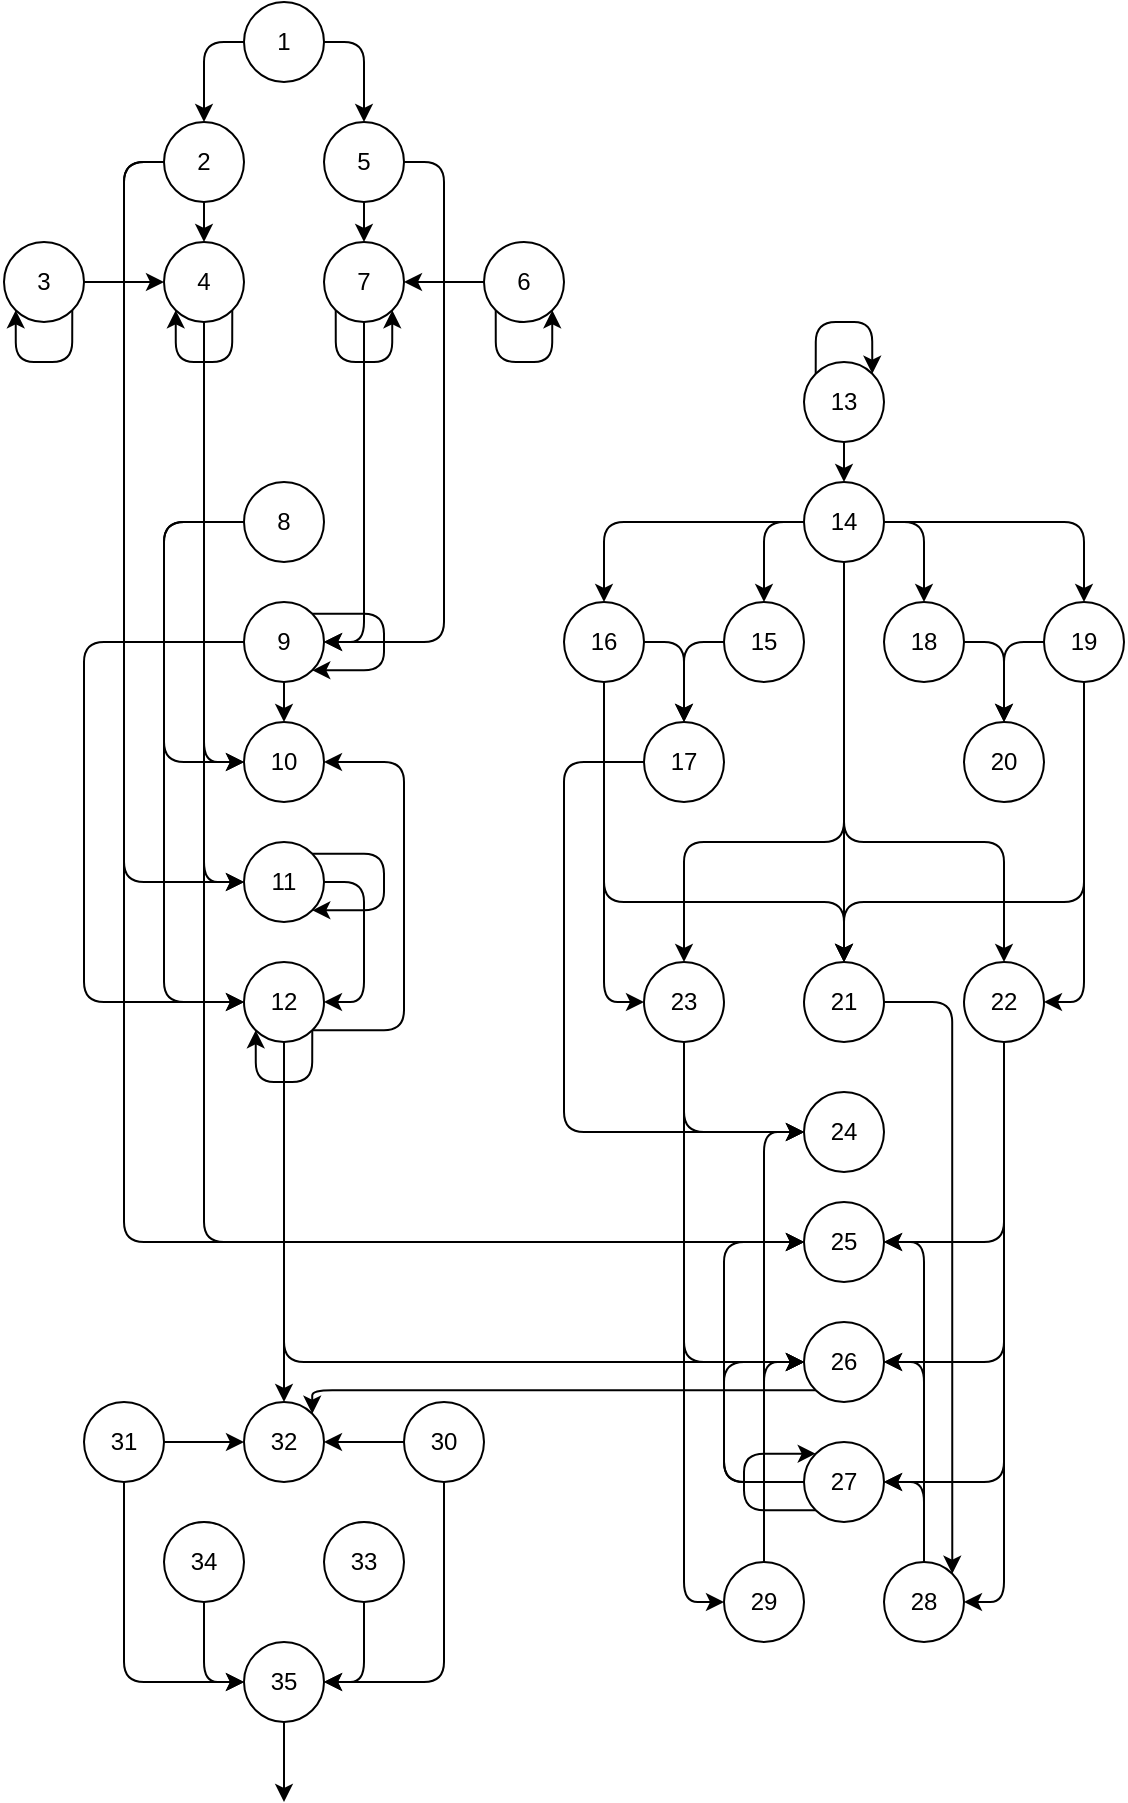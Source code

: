 <mxfile version="15.5.8" type="device" pages="3"><diagram id="Yxv2-Arrn6tf9G4K1zX7" name="Page-1"><mxGraphModel dx="681" dy="572" grid="1" gridSize="10" guides="1" tooltips="1" connect="1" arrows="1" fold="1" page="1" pageScale="1" pageWidth="827" pageHeight="1169" math="0" shadow="0"><root><mxCell id="0"/><mxCell id="1" parent="0"/><mxCell id="Dr1NwfmPRujgUkpgKa4Q-3" style="edgeStyle=orthogonalEdgeStyle;rounded=1;orthogonalLoop=1;jettySize=auto;html=1;exitX=0;exitY=0.5;exitDx=0;exitDy=0;entryX=0.5;entryY=0;entryDx=0;entryDy=0;" edge="1" parent="1" source="O0--73oPFWiuyO04xyrd-1" target="Dr1NwfmPRujgUkpgKa4Q-1"><mxGeometry relative="1" as="geometry"/></mxCell><mxCell id="Dr1NwfmPRujgUkpgKa4Q-4" style="edgeStyle=orthogonalEdgeStyle;rounded=1;orthogonalLoop=1;jettySize=auto;html=1;exitX=1;exitY=0.5;exitDx=0;exitDy=0;entryX=0.5;entryY=0;entryDx=0;entryDy=0;" edge="1" parent="1" source="O0--73oPFWiuyO04xyrd-1" target="Dr1NwfmPRujgUkpgKa4Q-2"><mxGeometry relative="1" as="geometry"/></mxCell><mxCell id="O0--73oPFWiuyO04xyrd-1" value="1" style="ellipse;whiteSpace=wrap;html=1;" parent="1" vertex="1"><mxGeometry x="240" y="40" width="40" height="40" as="geometry"/></mxCell><mxCell id="O0--73oPFWiuyO04xyrd-6" value="" style="edgeStyle=orthogonalEdgeStyle;rounded=0;orthogonalLoop=1;jettySize=auto;html=1;" parent="1" source="O0--73oPFWiuyO04xyrd-2" target="O0--73oPFWiuyO04xyrd-5" edge="1"><mxGeometry relative="1" as="geometry"/></mxCell><mxCell id="O0--73oPFWiuyO04xyrd-2" value="3" style="ellipse;whiteSpace=wrap;html=1;" parent="1" vertex="1"><mxGeometry x="120" y="160" width="40" height="40" as="geometry"/></mxCell><mxCell id="m1TyoefyOwSttX8v6pkl-2" style="edgeStyle=orthogonalEdgeStyle;orthogonalLoop=1;jettySize=auto;html=1;exitX=0.5;exitY=1;exitDx=0;exitDy=0;entryX=0;entryY=0.5;entryDx=0;entryDy=0;rounded=1;" parent="1" source="O0--73oPFWiuyO04xyrd-5" target="Dr1NwfmPRujgUkpgKa4Q-18" edge="1"><mxGeometry relative="1" as="geometry"/></mxCell><mxCell id="m1TyoefyOwSttX8v6pkl-34" style="edgeStyle=orthogonalEdgeStyle;orthogonalLoop=1;jettySize=auto;html=1;exitX=0.5;exitY=1;exitDx=0;exitDy=0;entryX=0;entryY=0.5;entryDx=0;entryDy=0;rounded=1;" parent="1" source="O0--73oPFWiuyO04xyrd-5" target="O0--73oPFWiuyO04xyrd-23" edge="1"><mxGeometry relative="1" as="geometry"/></mxCell><mxCell id="Dr1NwfmPRujgUkpgKa4Q-60" style="edgeStyle=orthogonalEdgeStyle;rounded=1;orthogonalLoop=1;jettySize=auto;html=1;exitX=0.5;exitY=1;exitDx=0;exitDy=0;entryX=0;entryY=0.5;entryDx=0;entryDy=0;" edge="1" parent="1" source="O0--73oPFWiuyO04xyrd-5" target="Dr1NwfmPRujgUkpgKa4Q-58"><mxGeometry relative="1" as="geometry"/></mxCell><mxCell id="O0--73oPFWiuyO04xyrd-5" value="4" style="ellipse;whiteSpace=wrap;html=1;" parent="1" vertex="1"><mxGeometry x="200" y="160" width="40" height="40" as="geometry"/></mxCell><mxCell id="O0--73oPFWiuyO04xyrd-10" value="" style="edgeStyle=orthogonalEdgeStyle;rounded=0;orthogonalLoop=1;jettySize=auto;html=1;" parent="1" source="O0--73oPFWiuyO04xyrd-7" target="O0--73oPFWiuyO04xyrd-8" edge="1"><mxGeometry relative="1" as="geometry"/></mxCell><mxCell id="O0--73oPFWiuyO04xyrd-7" value="6" style="ellipse;whiteSpace=wrap;html=1;" parent="1" vertex="1"><mxGeometry x="360" y="160" width="40" height="40" as="geometry"/></mxCell><mxCell id="m1TyoefyOwSttX8v6pkl-3" style="edgeStyle=orthogonalEdgeStyle;orthogonalLoop=1;jettySize=auto;html=1;exitX=0.5;exitY=1;exitDx=0;exitDy=0;entryX=1;entryY=0.5;entryDx=0;entryDy=0;rounded=1;" parent="1" source="O0--73oPFWiuyO04xyrd-8" target="O0--73oPFWiuyO04xyrd-21" edge="1"><mxGeometry relative="1" as="geometry"><Array as="points"><mxPoint x="300" y="360"/></Array></mxGeometry></mxCell><mxCell id="O0--73oPFWiuyO04xyrd-8" value="7" style="ellipse;whiteSpace=wrap;html=1;" parent="1" vertex="1"><mxGeometry x="280" y="160" width="40" height="40" as="geometry"/></mxCell><mxCell id="Dr1NwfmPRujgUkpgKa4Q-25" style="edgeStyle=orthogonalEdgeStyle;rounded=1;orthogonalLoop=1;jettySize=auto;html=1;exitX=0;exitY=0.5;exitDx=0;exitDy=0;entryX=0;entryY=0.5;entryDx=0;entryDy=0;" edge="1" parent="1" source="O0--73oPFWiuyO04xyrd-17" target="O0--73oPFWiuyO04xyrd-23"><mxGeometry relative="1" as="geometry"><Array as="points"><mxPoint x="200" y="300"/><mxPoint x="200" y="420"/></Array></mxGeometry></mxCell><mxCell id="Dr1NwfmPRujgUkpgKa4Q-26" style="edgeStyle=orthogonalEdgeStyle;rounded=1;orthogonalLoop=1;jettySize=auto;html=1;exitX=0;exitY=0.5;exitDx=0;exitDy=0;entryX=0;entryY=0.5;entryDx=0;entryDy=0;" edge="1" parent="1" source="O0--73oPFWiuyO04xyrd-17" target="Dr1NwfmPRujgUkpgKa4Q-19"><mxGeometry relative="1" as="geometry"><Array as="points"><mxPoint x="200" y="300"/><mxPoint x="200" y="540"/></Array></mxGeometry></mxCell><mxCell id="O0--73oPFWiuyO04xyrd-17" value="8" style="ellipse;whiteSpace=wrap;html=1;" parent="1" vertex="1"><mxGeometry x="240" y="280" width="40" height="40" as="geometry"/></mxCell><mxCell id="O0--73oPFWiuyO04xyrd-24" value="" style="edgeStyle=orthogonalEdgeStyle;curved=1;orthogonalLoop=1;jettySize=auto;html=1;" parent="1" source="O0--73oPFWiuyO04xyrd-21" target="O0--73oPFWiuyO04xyrd-23" edge="1"><mxGeometry relative="1" as="geometry"/></mxCell><mxCell id="Dr1NwfmPRujgUkpgKa4Q-35" style="edgeStyle=orthogonalEdgeStyle;rounded=1;orthogonalLoop=1;jettySize=auto;html=1;exitX=0;exitY=0.5;exitDx=0;exitDy=0;entryX=0;entryY=0.5;entryDx=0;entryDy=0;" edge="1" parent="1" source="O0--73oPFWiuyO04xyrd-21" target="Dr1NwfmPRujgUkpgKa4Q-19"><mxGeometry relative="1" as="geometry"><Array as="points"><mxPoint x="160" y="360"/><mxPoint x="160" y="540"/></Array></mxGeometry></mxCell><mxCell id="O0--73oPFWiuyO04xyrd-21" value="9" style="ellipse;whiteSpace=wrap;html=1;" parent="1" vertex="1"><mxGeometry x="240" y="340" width="40" height="40" as="geometry"/></mxCell><mxCell id="O0--73oPFWiuyO04xyrd-23" value="10" style="ellipse;whiteSpace=wrap;html=1;" parent="1" vertex="1"><mxGeometry x="240" y="400" width="40" height="40" as="geometry"/></mxCell><mxCell id="O0--73oPFWiuyO04xyrd-36" value="" style="edgeStyle=orthogonalEdgeStyle;orthogonalLoop=1;jettySize=auto;html=1;rounded=1;" parent="1" source="O0--73oPFWiuyO04xyrd-31" target="O0--73oPFWiuyO04xyrd-35" edge="1"><mxGeometry relative="1" as="geometry"/></mxCell><mxCell id="m1TyoefyOwSttX8v6pkl-6" style="edgeStyle=orthogonalEdgeStyle;orthogonalLoop=1;jettySize=auto;html=1;exitX=0;exitY=0.5;exitDx=0;exitDy=0;entryX=0.5;entryY=0;entryDx=0;entryDy=0;rounded=1;" parent="1" source="O0--73oPFWiuyO04xyrd-31" target="O0--73oPFWiuyO04xyrd-37" edge="1"><mxGeometry relative="1" as="geometry"/></mxCell><mxCell id="m1TyoefyOwSttX8v6pkl-12" style="edgeStyle=orthogonalEdgeStyle;orthogonalLoop=1;jettySize=auto;html=1;exitX=1;exitY=0.5;exitDx=0;exitDy=0;entryX=0.5;entryY=0;entryDx=0;entryDy=0;rounded=1;" parent="1" source="O0--73oPFWiuyO04xyrd-31" target="O0--73oPFWiuyO04xyrd-41" edge="1"><mxGeometry relative="1" as="geometry"/></mxCell><mxCell id="m1TyoefyOwSttX8v6pkl-13" style="edgeStyle=orthogonalEdgeStyle;orthogonalLoop=1;jettySize=auto;html=1;exitX=1;exitY=0.5;exitDx=0;exitDy=0;entryX=0.5;entryY=0;entryDx=0;entryDy=0;rounded=1;" parent="1" source="O0--73oPFWiuyO04xyrd-31" target="O0--73oPFWiuyO04xyrd-43" edge="1"><mxGeometry relative="1" as="geometry"/></mxCell><mxCell id="m1TyoefyOwSttX8v6pkl-19" style="edgeStyle=orthogonalEdgeStyle;curved=1;orthogonalLoop=1;jettySize=auto;html=1;exitX=0.5;exitY=1;exitDx=0;exitDy=0;entryX=0.5;entryY=0;entryDx=0;entryDy=0;" parent="1" source="O0--73oPFWiuyO04xyrd-31" target="O0--73oPFWiuyO04xyrd-52" edge="1"><mxGeometry relative="1" as="geometry"/></mxCell><mxCell id="m1TyoefyOwSttX8v6pkl-24" style="edgeStyle=orthogonalEdgeStyle;orthogonalLoop=1;jettySize=auto;html=1;exitX=0.5;exitY=1;exitDx=0;exitDy=0;entryX=0.5;entryY=0;entryDx=0;entryDy=0;rounded=1;" parent="1" source="O0--73oPFWiuyO04xyrd-31" target="O0--73oPFWiuyO04xyrd-48" edge="1"><mxGeometry relative="1" as="geometry"><Array as="points"><mxPoint x="540" y="460"/><mxPoint x="460" y="460"/></Array></mxGeometry></mxCell><mxCell id="m1TyoefyOwSttX8v6pkl-25" style="edgeStyle=orthogonalEdgeStyle;orthogonalLoop=1;jettySize=auto;html=1;exitX=0.5;exitY=1;exitDx=0;exitDy=0;entryX=0.5;entryY=0;entryDx=0;entryDy=0;rounded=1;" parent="1" source="O0--73oPFWiuyO04xyrd-31" target="O0--73oPFWiuyO04xyrd-54" edge="1"><mxGeometry relative="1" as="geometry"><Array as="points"><mxPoint x="540" y="460"/><mxPoint x="620" y="460"/></Array></mxGeometry></mxCell><mxCell id="O0--73oPFWiuyO04xyrd-31" value="14" style="ellipse;whiteSpace=wrap;html=1;" parent="1" vertex="1"><mxGeometry x="520" y="280" width="40" height="40" as="geometry"/></mxCell><mxCell id="Dr1NwfmPRujgUkpgKa4Q-44" style="edgeStyle=orthogonalEdgeStyle;rounded=1;orthogonalLoop=1;jettySize=auto;html=1;exitX=0.5;exitY=1;exitDx=0;exitDy=0;entryX=0;entryY=0.5;entryDx=0;entryDy=0;" edge="1" parent="1" source="O0--73oPFWiuyO04xyrd-35" target="O0--73oPFWiuyO04xyrd-48"><mxGeometry relative="1" as="geometry"/></mxCell><mxCell id="Dr1NwfmPRujgUkpgKa4Q-45" style="edgeStyle=orthogonalEdgeStyle;rounded=1;orthogonalLoop=1;jettySize=auto;html=1;exitX=0.5;exitY=1;exitDx=0;exitDy=0;entryX=0.5;entryY=0;entryDx=0;entryDy=0;" edge="1" parent="1" source="O0--73oPFWiuyO04xyrd-35" target="O0--73oPFWiuyO04xyrd-52"><mxGeometry relative="1" as="geometry"><Array as="points"><mxPoint x="420" y="490"/><mxPoint x="540" y="490"/></Array></mxGeometry></mxCell><mxCell id="Dr1NwfmPRujgUkpgKa4Q-53" style="edgeStyle=orthogonalEdgeStyle;rounded=1;orthogonalLoop=1;jettySize=auto;html=1;exitX=1;exitY=0.5;exitDx=0;exitDy=0;entryX=0.5;entryY=0;entryDx=0;entryDy=0;" edge="1" parent="1" source="O0--73oPFWiuyO04xyrd-35" target="O0--73oPFWiuyO04xyrd-39"><mxGeometry relative="1" as="geometry"/></mxCell><mxCell id="O0--73oPFWiuyO04xyrd-35" value="16" style="ellipse;whiteSpace=wrap;html=1;" parent="1" vertex="1"><mxGeometry x="400" y="340" width="40" height="40" as="geometry"/></mxCell><mxCell id="Dr1NwfmPRujgUkpgKa4Q-57" style="edgeStyle=orthogonalEdgeStyle;rounded=1;orthogonalLoop=1;jettySize=auto;html=1;exitX=0;exitY=0.5;exitDx=0;exitDy=0;entryX=0;entryY=0.5;entryDx=0;entryDy=0;" edge="1" parent="1" source="O0--73oPFWiuyO04xyrd-39" target="Dr1NwfmPRujgUkpgKa4Q-50"><mxGeometry relative="1" as="geometry"><Array as="points"><mxPoint x="400" y="420"/><mxPoint x="400" y="605"/></Array></mxGeometry></mxCell><mxCell id="O0--73oPFWiuyO04xyrd-39" value="17" style="ellipse;whiteSpace=wrap;html=1;" parent="1" vertex="1"><mxGeometry x="440" y="400" width="40" height="40" as="geometry"/></mxCell><mxCell id="Dr1NwfmPRujgUkpgKa4Q-55" style="edgeStyle=orthogonalEdgeStyle;rounded=1;orthogonalLoop=1;jettySize=auto;html=1;exitX=1;exitY=0.5;exitDx=0;exitDy=0;entryX=0.5;entryY=0;entryDx=0;entryDy=0;" edge="1" parent="1" source="O0--73oPFWiuyO04xyrd-41" target="O0--73oPFWiuyO04xyrd-46"><mxGeometry relative="1" as="geometry"/></mxCell><mxCell id="O0--73oPFWiuyO04xyrd-41" value="18" style="ellipse;whiteSpace=wrap;html=1;" parent="1" vertex="1"><mxGeometry x="560" y="340" width="40" height="40" as="geometry"/></mxCell><mxCell id="Dr1NwfmPRujgUkpgKa4Q-48" style="edgeStyle=orthogonalEdgeStyle;rounded=1;orthogonalLoop=1;jettySize=auto;html=1;exitX=0.5;exitY=1;exitDx=0;exitDy=0;entryX=1;entryY=0.5;entryDx=0;entryDy=0;" edge="1" parent="1" source="O0--73oPFWiuyO04xyrd-43" target="O0--73oPFWiuyO04xyrd-54"><mxGeometry relative="1" as="geometry"/></mxCell><mxCell id="Dr1NwfmPRujgUkpgKa4Q-49" style="edgeStyle=orthogonalEdgeStyle;rounded=1;orthogonalLoop=1;jettySize=auto;html=1;exitX=0.5;exitY=1;exitDx=0;exitDy=0;entryX=0.5;entryY=0;entryDx=0;entryDy=0;" edge="1" parent="1" source="O0--73oPFWiuyO04xyrd-43" target="O0--73oPFWiuyO04xyrd-52"><mxGeometry relative="1" as="geometry"><Array as="points"><mxPoint x="660" y="490"/><mxPoint x="540" y="490"/></Array></mxGeometry></mxCell><mxCell id="Dr1NwfmPRujgUkpgKa4Q-56" style="edgeStyle=orthogonalEdgeStyle;rounded=1;orthogonalLoop=1;jettySize=auto;html=1;exitX=0;exitY=0.5;exitDx=0;exitDy=0;entryX=0.5;entryY=0;entryDx=0;entryDy=0;" edge="1" parent="1" source="O0--73oPFWiuyO04xyrd-43" target="O0--73oPFWiuyO04xyrd-46"><mxGeometry relative="1" as="geometry"/></mxCell><mxCell id="O0--73oPFWiuyO04xyrd-43" value="19" style="ellipse;whiteSpace=wrap;html=1;" parent="1" vertex="1"><mxGeometry x="640" y="340" width="40" height="40" as="geometry"/></mxCell><mxCell id="O0--73oPFWiuyO04xyrd-46" value="20" style="ellipse;whiteSpace=wrap;html=1;" parent="1" vertex="1"><mxGeometry x="600" y="400" width="40" height="40" as="geometry"/></mxCell><mxCell id="m1TyoefyOwSttX8v6pkl-42" style="edgeStyle=orthogonalEdgeStyle;rounded=1;orthogonalLoop=1;jettySize=auto;html=1;exitX=0.5;exitY=1;exitDx=0;exitDy=0;entryX=0;entryY=0.5;entryDx=0;entryDy=0;" parent="1" source="O0--73oPFWiuyO04xyrd-48" target="O0--73oPFWiuyO04xyrd-62" edge="1"><mxGeometry relative="1" as="geometry"/></mxCell><mxCell id="Dr1NwfmPRujgUkpgKa4Q-52" style="edgeStyle=orthogonalEdgeStyle;rounded=1;orthogonalLoop=1;jettySize=auto;html=1;exitX=0.5;exitY=1;exitDx=0;exitDy=0;entryX=0;entryY=0.5;entryDx=0;entryDy=0;" edge="1" parent="1" source="O0--73oPFWiuyO04xyrd-48" target="Dr1NwfmPRujgUkpgKa4Q-50"><mxGeometry relative="1" as="geometry"/></mxCell><mxCell id="Dr1NwfmPRujgUkpgKa4Q-70" style="edgeStyle=orthogonalEdgeStyle;rounded=1;orthogonalLoop=1;jettySize=auto;html=1;exitX=0.5;exitY=1;exitDx=0;exitDy=0;entryX=0;entryY=0.5;entryDx=0;entryDy=0;" edge="1" parent="1" source="O0--73oPFWiuyO04xyrd-48" target="O0--73oPFWiuyO04xyrd-57"><mxGeometry relative="1" as="geometry"/></mxCell><mxCell id="O0--73oPFWiuyO04xyrd-48" value="23" style="ellipse;whiteSpace=wrap;html=1;" parent="1" vertex="1"><mxGeometry x="440" y="520" width="40" height="40" as="geometry"/></mxCell><mxCell id="Dr1NwfmPRujgUkpgKa4Q-75" style="edgeStyle=orthogonalEdgeStyle;rounded=1;orthogonalLoop=1;jettySize=auto;html=1;exitX=1;exitY=0.5;exitDx=0;exitDy=0;entryX=1;entryY=0;entryDx=0;entryDy=0;" edge="1" parent="1" source="O0--73oPFWiuyO04xyrd-52" target="Dr1NwfmPRujgUkpgKa4Q-64"><mxGeometry relative="1" as="geometry"/></mxCell><mxCell id="O0--73oPFWiuyO04xyrd-52" value="21" style="ellipse;whiteSpace=wrap;html=1;" parent="1" vertex="1"><mxGeometry x="520" y="520" width="40" height="40" as="geometry"/></mxCell><mxCell id="Dr1NwfmPRujgUkpgKa4Q-88" style="edgeStyle=orthogonalEdgeStyle;rounded=1;orthogonalLoop=1;jettySize=auto;html=1;exitX=0;exitY=1;exitDx=0;exitDy=0;entryX=1;entryY=0;entryDx=0;entryDy=0;" edge="1" parent="1" source="O0--73oPFWiuyO04xyrd-57" target="O0--73oPFWiuyO04xyrd-64"><mxGeometry relative="1" as="geometry"><Array as="points"><mxPoint x="274" y="734"/></Array></mxGeometry></mxCell><mxCell id="O0--73oPFWiuyO04xyrd-57" value="26" style="ellipse;whiteSpace=wrap;html=1;" parent="1" vertex="1"><mxGeometry x="520" y="700" width="40" height="40" as="geometry"/></mxCell><mxCell id="O0--73oPFWiuyO04xyrd-67" style="edgeStyle=orthogonalEdgeStyle;orthogonalLoop=1;jettySize=auto;html=1;exitX=0;exitY=0.5;exitDx=0;exitDy=0;entryX=0;entryY=0.5;entryDx=0;entryDy=0;rounded=1;" parent="1" source="O0--73oPFWiuyO04xyrd-60" target="O0--73oPFWiuyO04xyrd-57" edge="1"><mxGeometry relative="1" as="geometry"><Array as="points"><mxPoint x="480" y="780"/><mxPoint x="480" y="720"/></Array></mxGeometry></mxCell><mxCell id="Dr1NwfmPRujgUkpgKa4Q-63" style="edgeStyle=orthogonalEdgeStyle;rounded=1;orthogonalLoop=1;jettySize=auto;html=1;exitX=0;exitY=0.5;exitDx=0;exitDy=0;entryX=0;entryY=0.5;entryDx=0;entryDy=0;" edge="1" parent="1" source="O0--73oPFWiuyO04xyrd-60" target="Dr1NwfmPRujgUkpgKa4Q-58"><mxGeometry relative="1" as="geometry"><Array as="points"><mxPoint x="480" y="780"/><mxPoint x="480" y="660"/></Array></mxGeometry></mxCell><mxCell id="O0--73oPFWiuyO04xyrd-60" value="27" style="ellipse;whiteSpace=wrap;html=1;" parent="1" vertex="1"><mxGeometry x="520" y="760" width="40" height="40" as="geometry"/></mxCell><mxCell id="Dr1NwfmPRujgUkpgKa4Q-68" style="edgeStyle=orthogonalEdgeStyle;rounded=1;orthogonalLoop=1;jettySize=auto;html=1;exitX=0.5;exitY=0;exitDx=0;exitDy=0;entryX=0;entryY=0.5;entryDx=0;entryDy=0;" edge="1" parent="1" source="O0--73oPFWiuyO04xyrd-62" target="Dr1NwfmPRujgUkpgKa4Q-50"><mxGeometry relative="1" as="geometry"/></mxCell><mxCell id="Dr1NwfmPRujgUkpgKa4Q-71" style="edgeStyle=orthogonalEdgeStyle;rounded=1;orthogonalLoop=1;jettySize=auto;html=1;exitX=0.5;exitY=0;exitDx=0;exitDy=0;entryX=0;entryY=0.5;entryDx=0;entryDy=0;" edge="1" parent="1" source="O0--73oPFWiuyO04xyrd-62" target="O0--73oPFWiuyO04xyrd-57"><mxGeometry relative="1" as="geometry"/></mxCell><mxCell id="O0--73oPFWiuyO04xyrd-62" value="29" style="ellipse;whiteSpace=wrap;html=1;" parent="1" vertex="1"><mxGeometry x="480" y="820" width="40" height="40" as="geometry"/></mxCell><mxCell id="O0--73oPFWiuyO04xyrd-64" value="32" style="ellipse;whiteSpace=wrap;html=1;" parent="1" vertex="1"><mxGeometry x="240" y="740" width="40" height="40" as="geometry"/></mxCell><mxCell id="O0--73oPFWiuyO04xyrd-71" value="" style="edgeStyle=orthogonalEdgeStyle;orthogonalLoop=1;jettySize=auto;html=1;entryX=0;entryY=0.5;entryDx=0;entryDy=0;rounded=1;" parent="1" source="O0--73oPFWiuyO04xyrd-68" target="O0--73oPFWiuyO04xyrd-72" edge="1"><mxGeometry relative="1" as="geometry"/></mxCell><mxCell id="O0--73oPFWiuyO04xyrd-68" value="34" style="ellipse;whiteSpace=wrap;html=1;" parent="1" vertex="1"><mxGeometry x="200" y="800" width="40" height="40" as="geometry"/></mxCell><mxCell id="O0--73oPFWiuyO04xyrd-73" value="" style="edgeStyle=orthogonalEdgeStyle;orthogonalLoop=1;jettySize=auto;html=1;entryX=1;entryY=0.5;entryDx=0;entryDy=0;rounded=1;" parent="1" source="O0--73oPFWiuyO04xyrd-70" target="O0--73oPFWiuyO04xyrd-72" edge="1"><mxGeometry relative="1" as="geometry"/></mxCell><mxCell id="O0--73oPFWiuyO04xyrd-70" value="33" style="ellipse;whiteSpace=wrap;html=1;" parent="1" vertex="1"><mxGeometry x="280" y="800" width="40" height="40" as="geometry"/></mxCell><mxCell id="O0--73oPFWiuyO04xyrd-83" style="edgeStyle=orthogonalEdgeStyle;curved=1;orthogonalLoop=1;jettySize=auto;html=1;exitX=0.5;exitY=1;exitDx=0;exitDy=0;" parent="1" source="O0--73oPFWiuyO04xyrd-72" edge="1"><mxGeometry relative="1" as="geometry"><mxPoint x="260" y="940" as="targetPoint"/></mxGeometry></mxCell><mxCell id="O0--73oPFWiuyO04xyrd-72" value="35" style="ellipse;whiteSpace=wrap;html=1;" parent="1" vertex="1"><mxGeometry x="240" y="860" width="40" height="40" as="geometry"/></mxCell><mxCell id="Dr1NwfmPRujgUkpgKa4Q-54" style="edgeStyle=orthogonalEdgeStyle;rounded=1;orthogonalLoop=1;jettySize=auto;html=1;exitX=0;exitY=0.5;exitDx=0;exitDy=0;entryX=0.5;entryY=0;entryDx=0;entryDy=0;" edge="1" parent="1" source="O0--73oPFWiuyO04xyrd-37" target="O0--73oPFWiuyO04xyrd-39"><mxGeometry relative="1" as="geometry"/></mxCell><mxCell id="O0--73oPFWiuyO04xyrd-37" value="15" style="ellipse;whiteSpace=wrap;html=1;" parent="1" vertex="1"><mxGeometry x="480" y="340" width="40" height="40" as="geometry"/></mxCell><mxCell id="m1TyoefyOwSttX8v6pkl-28" style="edgeStyle=orthogonalEdgeStyle;orthogonalLoop=1;jettySize=auto;html=1;exitX=0.5;exitY=1;exitDx=0;exitDy=0;entryX=1;entryY=0.5;entryDx=0;entryDy=0;rounded=1;" parent="1" source="O0--73oPFWiuyO04xyrd-54" target="O0--73oPFWiuyO04xyrd-57" edge="1"><mxGeometry relative="1" as="geometry"/></mxCell><mxCell id="Dr1NwfmPRujgUkpgKa4Q-61" style="edgeStyle=orthogonalEdgeStyle;rounded=1;orthogonalLoop=1;jettySize=auto;html=1;exitX=0.5;exitY=1;exitDx=0;exitDy=0;entryX=1;entryY=0.5;entryDx=0;entryDy=0;" edge="1" parent="1" source="O0--73oPFWiuyO04xyrd-54" target="Dr1NwfmPRujgUkpgKa4Q-58"><mxGeometry relative="1" as="geometry"/></mxCell><mxCell id="Dr1NwfmPRujgUkpgKa4Q-62" style="edgeStyle=orthogonalEdgeStyle;rounded=1;orthogonalLoop=1;jettySize=auto;html=1;exitX=0.5;exitY=1;exitDx=0;exitDy=0;entryX=1;entryY=0.5;entryDx=0;entryDy=0;" edge="1" parent="1" source="O0--73oPFWiuyO04xyrd-54" target="O0--73oPFWiuyO04xyrd-60"><mxGeometry relative="1" as="geometry"/></mxCell><mxCell id="Dr1NwfmPRujgUkpgKa4Q-66" style="edgeStyle=orthogonalEdgeStyle;rounded=1;orthogonalLoop=1;jettySize=auto;html=1;exitX=0.5;exitY=1;exitDx=0;exitDy=0;entryX=1;entryY=0.5;entryDx=0;entryDy=0;" edge="1" parent="1" source="O0--73oPFWiuyO04xyrd-54" target="Dr1NwfmPRujgUkpgKa4Q-64"><mxGeometry relative="1" as="geometry"/></mxCell><mxCell id="O0--73oPFWiuyO04xyrd-54" value="22" style="ellipse;whiteSpace=wrap;html=1;" parent="1" vertex="1"><mxGeometry x="600" y="520" width="40" height="40" as="geometry"/></mxCell><mxCell id="m1TyoefyOwSttX8v6pkl-38" style="edgeStyle=orthogonalEdgeStyle;orthogonalLoop=1;jettySize=auto;html=1;exitX=0;exitY=1;exitDx=0;exitDy=0;entryX=0;entryY=0;entryDx=0;entryDy=0;rounded=1;" parent="1" source="O0--73oPFWiuyO04xyrd-60" target="O0--73oPFWiuyO04xyrd-60" edge="1"><mxGeometry relative="1" as="geometry"><Array as="points"><mxPoint x="490" y="794"/><mxPoint x="490" y="766"/></Array></mxGeometry></mxCell><mxCell id="Dr1NwfmPRujgUkpgKa4Q-8" style="edgeStyle=orthogonalEdgeStyle;rounded=1;orthogonalLoop=1;jettySize=auto;html=1;exitX=0.5;exitY=1;exitDx=0;exitDy=0;entryX=0.5;entryY=0;entryDx=0;entryDy=0;" edge="1" parent="1" source="Dr1NwfmPRujgUkpgKa4Q-1" target="O0--73oPFWiuyO04xyrd-5"><mxGeometry relative="1" as="geometry"/></mxCell><mxCell id="Dr1NwfmPRujgUkpgKa4Q-16" style="edgeStyle=orthogonalEdgeStyle;rounded=1;orthogonalLoop=1;jettySize=auto;html=1;exitX=0;exitY=0.5;exitDx=0;exitDy=0;entryX=0;entryY=0.5;entryDx=0;entryDy=0;" edge="1" parent="1" source="Dr1NwfmPRujgUkpgKa4Q-1" target="Dr1NwfmPRujgUkpgKa4Q-18"><mxGeometry relative="1" as="geometry"/></mxCell><mxCell id="Dr1NwfmPRujgUkpgKa4Q-59" style="edgeStyle=orthogonalEdgeStyle;rounded=1;orthogonalLoop=1;jettySize=auto;html=1;exitX=0;exitY=0.5;exitDx=0;exitDy=0;entryX=0;entryY=0.5;entryDx=0;entryDy=0;" edge="1" parent="1" source="Dr1NwfmPRujgUkpgKa4Q-1" target="Dr1NwfmPRujgUkpgKa4Q-58"><mxGeometry relative="1" as="geometry"/></mxCell><mxCell id="Dr1NwfmPRujgUkpgKa4Q-1" value="2" style="ellipse;whiteSpace=wrap;html=1;" vertex="1" parent="1"><mxGeometry x="200" y="100" width="40" height="40" as="geometry"/></mxCell><mxCell id="Dr1NwfmPRujgUkpgKa4Q-9" style="edgeStyle=orthogonalEdgeStyle;rounded=1;orthogonalLoop=1;jettySize=auto;html=1;exitX=0.5;exitY=1;exitDx=0;exitDy=0;entryX=0.5;entryY=0;entryDx=0;entryDy=0;" edge="1" parent="1" source="Dr1NwfmPRujgUkpgKa4Q-2" target="O0--73oPFWiuyO04xyrd-8"><mxGeometry relative="1" as="geometry"/></mxCell><mxCell id="Dr1NwfmPRujgUkpgKa4Q-15" style="edgeStyle=orthogonalEdgeStyle;rounded=1;orthogonalLoop=1;jettySize=auto;html=1;exitX=1;exitY=0.5;exitDx=0;exitDy=0;entryX=1;entryY=0.5;entryDx=0;entryDy=0;" edge="1" parent="1" source="Dr1NwfmPRujgUkpgKa4Q-2" target="O0--73oPFWiuyO04xyrd-21"><mxGeometry relative="1" as="geometry"/></mxCell><mxCell id="Dr1NwfmPRujgUkpgKa4Q-2" value="5" style="ellipse;whiteSpace=wrap;html=1;" vertex="1" parent="1"><mxGeometry x="280" y="100" width="40" height="40" as="geometry"/></mxCell><mxCell id="Dr1NwfmPRujgUkpgKa4Q-10" style="edgeStyle=orthogonalEdgeStyle;rounded=1;orthogonalLoop=1;jettySize=auto;html=1;exitX=1;exitY=1;exitDx=0;exitDy=0;entryX=0;entryY=1;entryDx=0;entryDy=0;" edge="1" parent="1" source="O0--73oPFWiuyO04xyrd-5" target="O0--73oPFWiuyO04xyrd-5"><mxGeometry relative="1" as="geometry"><Array as="points"><mxPoint x="234" y="220"/><mxPoint x="206" y="220"/></Array></mxGeometry></mxCell><mxCell id="Dr1NwfmPRujgUkpgKa4Q-11" style="edgeStyle=orthogonalEdgeStyle;rounded=1;orthogonalLoop=1;jettySize=auto;html=1;exitX=0;exitY=1;exitDx=0;exitDy=0;entryX=1;entryY=1;entryDx=0;entryDy=0;" edge="1" parent="1" source="O0--73oPFWiuyO04xyrd-8" target="O0--73oPFWiuyO04xyrd-8"><mxGeometry relative="1" as="geometry"><Array as="points"><mxPoint x="286" y="220"/><mxPoint x="314" y="220"/></Array></mxGeometry></mxCell><mxCell id="Dr1NwfmPRujgUkpgKa4Q-36" style="edgeStyle=orthogonalEdgeStyle;rounded=1;orthogonalLoop=1;jettySize=auto;html=1;exitX=1;exitY=0.5;exitDx=0;exitDy=0;entryX=1;entryY=0.5;entryDx=0;entryDy=0;" edge="1" parent="1" source="Dr1NwfmPRujgUkpgKa4Q-18" target="Dr1NwfmPRujgUkpgKa4Q-19"><mxGeometry relative="1" as="geometry"/></mxCell><mxCell id="Dr1NwfmPRujgUkpgKa4Q-18" value="11" style="ellipse;whiteSpace=wrap;html=1;" vertex="1" parent="1"><mxGeometry x="240" y="460" width="40" height="40" as="geometry"/></mxCell><mxCell id="Dr1NwfmPRujgUkpgKa4Q-76" style="edgeStyle=orthogonalEdgeStyle;rounded=1;orthogonalLoop=1;jettySize=auto;html=1;exitX=0.5;exitY=1;exitDx=0;exitDy=0;entryX=0;entryY=0.5;entryDx=0;entryDy=0;" edge="1" parent="1" source="Dr1NwfmPRujgUkpgKa4Q-19" target="O0--73oPFWiuyO04xyrd-57"><mxGeometry relative="1" as="geometry"/></mxCell><mxCell id="Dr1NwfmPRujgUkpgKa4Q-86" style="edgeStyle=orthogonalEdgeStyle;rounded=1;orthogonalLoop=1;jettySize=auto;html=1;exitX=0.5;exitY=1;exitDx=0;exitDy=0;entryX=0.5;entryY=0;entryDx=0;entryDy=0;" edge="1" parent="1" source="Dr1NwfmPRujgUkpgKa4Q-19" target="O0--73oPFWiuyO04xyrd-64"><mxGeometry relative="1" as="geometry"/></mxCell><mxCell id="4SSyc-K2nk0hHbqRZbHv-2" style="edgeStyle=orthogonalEdgeStyle;rounded=1;orthogonalLoop=1;jettySize=auto;html=1;exitX=1;exitY=1;exitDx=0;exitDy=0;entryX=1;entryY=0.5;entryDx=0;entryDy=0;" edge="1" parent="1" source="Dr1NwfmPRujgUkpgKa4Q-19" target="O0--73oPFWiuyO04xyrd-23"><mxGeometry relative="1" as="geometry"><Array as="points"><mxPoint x="320" y="554"/><mxPoint x="320" y="420"/></Array></mxGeometry></mxCell><mxCell id="Dr1NwfmPRujgUkpgKa4Q-19" value="12" style="ellipse;whiteSpace=wrap;html=1;" vertex="1" parent="1"><mxGeometry x="240" y="520" width="40" height="40" as="geometry"/></mxCell><mxCell id="Dr1NwfmPRujgUkpgKa4Q-34" style="edgeStyle=orthogonalEdgeStyle;rounded=1;orthogonalLoop=1;jettySize=auto;html=1;exitX=0.5;exitY=1;exitDx=0;exitDy=0;entryX=0.5;entryY=0;entryDx=0;entryDy=0;" edge="1" parent="1" source="Dr1NwfmPRujgUkpgKa4Q-33" target="O0--73oPFWiuyO04xyrd-31"><mxGeometry relative="1" as="geometry"/></mxCell><mxCell id="Dr1NwfmPRujgUkpgKa4Q-33" value="13" style="ellipse;whiteSpace=wrap;html=1;" vertex="1" parent="1"><mxGeometry x="520" y="220" width="40" height="40" as="geometry"/></mxCell><mxCell id="Dr1NwfmPRujgUkpgKa4Q-37" style="edgeStyle=orthogonalEdgeStyle;rounded=1;orthogonalLoop=1;jettySize=auto;html=1;exitX=0;exitY=1;exitDx=0;exitDy=0;entryX=1;entryY=1;entryDx=0;entryDy=0;" edge="1" parent="1" source="O0--73oPFWiuyO04xyrd-7" target="O0--73oPFWiuyO04xyrd-7"><mxGeometry relative="1" as="geometry"><Array as="points"><mxPoint x="366" y="220"/><mxPoint x="394" y="220"/></Array></mxGeometry></mxCell><mxCell id="Dr1NwfmPRujgUkpgKa4Q-38" style="edgeStyle=orthogonalEdgeStyle;rounded=1;orthogonalLoop=1;jettySize=auto;html=1;exitX=1;exitY=1;exitDx=0;exitDy=0;entryX=0;entryY=1;entryDx=0;entryDy=0;" edge="1" parent="1" source="O0--73oPFWiuyO04xyrd-2" target="O0--73oPFWiuyO04xyrd-2"><mxGeometry relative="1" as="geometry"><Array as="points"><mxPoint x="154" y="220"/><mxPoint x="126" y="220"/></Array></mxGeometry></mxCell><mxCell id="Dr1NwfmPRujgUkpgKa4Q-41" style="edgeStyle=orthogonalEdgeStyle;rounded=1;orthogonalLoop=1;jettySize=auto;html=1;exitX=1;exitY=0;exitDx=0;exitDy=0;entryX=1;entryY=1;entryDx=0;entryDy=0;" edge="1" parent="1" source="Dr1NwfmPRujgUkpgKa4Q-18" target="Dr1NwfmPRujgUkpgKa4Q-18"><mxGeometry relative="1" as="geometry"><Array as="points"><mxPoint x="310" y="466"/><mxPoint x="310" y="494"/></Array></mxGeometry></mxCell><mxCell id="Dr1NwfmPRujgUkpgKa4Q-42" style="edgeStyle=orthogonalEdgeStyle;rounded=1;orthogonalLoop=1;jettySize=auto;html=1;exitX=1;exitY=0;exitDx=0;exitDy=0;entryX=1;entryY=1;entryDx=0;entryDy=0;" edge="1" parent="1" source="O0--73oPFWiuyO04xyrd-21" target="O0--73oPFWiuyO04xyrd-21"><mxGeometry relative="1" as="geometry"><Array as="points"><mxPoint x="310" y="346"/><mxPoint x="310" y="374"/></Array></mxGeometry></mxCell><mxCell id="Dr1NwfmPRujgUkpgKa4Q-43" style="edgeStyle=orthogonalEdgeStyle;rounded=1;orthogonalLoop=1;jettySize=auto;html=1;exitX=0;exitY=0;exitDx=0;exitDy=0;entryX=1;entryY=0;entryDx=0;entryDy=0;" edge="1" parent="1" source="Dr1NwfmPRujgUkpgKa4Q-33" target="Dr1NwfmPRujgUkpgKa4Q-33"><mxGeometry relative="1" as="geometry"><Array as="points"><mxPoint x="526" y="200"/><mxPoint x="554" y="200"/></Array></mxGeometry></mxCell><mxCell id="Dr1NwfmPRujgUkpgKa4Q-50" value="24" style="ellipse;whiteSpace=wrap;html=1;" vertex="1" parent="1"><mxGeometry x="520" y="585" width="40" height="40" as="geometry"/></mxCell><mxCell id="Dr1NwfmPRujgUkpgKa4Q-58" value="25" style="ellipse;whiteSpace=wrap;html=1;" vertex="1" parent="1"><mxGeometry x="520" y="640" width="40" height="40" as="geometry"/></mxCell><mxCell id="Dr1NwfmPRujgUkpgKa4Q-72" style="edgeStyle=orthogonalEdgeStyle;rounded=1;orthogonalLoop=1;jettySize=auto;html=1;exitX=0.5;exitY=0;exitDx=0;exitDy=0;entryX=1;entryY=0.5;entryDx=0;entryDy=0;" edge="1" parent="1" source="Dr1NwfmPRujgUkpgKa4Q-64" target="Dr1NwfmPRujgUkpgKa4Q-58"><mxGeometry relative="1" as="geometry"/></mxCell><mxCell id="Dr1NwfmPRujgUkpgKa4Q-73" style="edgeStyle=orthogonalEdgeStyle;rounded=1;orthogonalLoop=1;jettySize=auto;html=1;exitX=0.5;exitY=0;exitDx=0;exitDy=0;entryX=1;entryY=0.5;entryDx=0;entryDy=0;" edge="1" parent="1" source="Dr1NwfmPRujgUkpgKa4Q-64" target="O0--73oPFWiuyO04xyrd-57"><mxGeometry relative="1" as="geometry"/></mxCell><mxCell id="Dr1NwfmPRujgUkpgKa4Q-74" style="edgeStyle=orthogonalEdgeStyle;rounded=1;orthogonalLoop=1;jettySize=auto;html=1;exitX=0.5;exitY=0;exitDx=0;exitDy=0;entryX=1;entryY=0.5;entryDx=0;entryDy=0;" edge="1" parent="1" source="Dr1NwfmPRujgUkpgKa4Q-64" target="O0--73oPFWiuyO04xyrd-60"><mxGeometry relative="1" as="geometry"/></mxCell><mxCell id="Dr1NwfmPRujgUkpgKa4Q-64" value="28" style="ellipse;whiteSpace=wrap;html=1;" vertex="1" parent="1"><mxGeometry x="560" y="820" width="40" height="40" as="geometry"/></mxCell><mxCell id="Dr1NwfmPRujgUkpgKa4Q-78" style="edgeStyle=orthogonalEdgeStyle;rounded=1;orthogonalLoop=1;jettySize=auto;html=1;exitX=0.5;exitY=1;exitDx=0;exitDy=0;entryX=1;entryY=0.5;entryDx=0;entryDy=0;" edge="1" parent="1" source="Dr1NwfmPRujgUkpgKa4Q-77" target="O0--73oPFWiuyO04xyrd-72"><mxGeometry relative="1" as="geometry"><Array as="points"><mxPoint x="340" y="880"/></Array></mxGeometry></mxCell><mxCell id="Dr1NwfmPRujgUkpgKa4Q-83" style="edgeStyle=orthogonalEdgeStyle;rounded=1;orthogonalLoop=1;jettySize=auto;html=1;exitX=0;exitY=0.5;exitDx=0;exitDy=0;entryX=1;entryY=0.5;entryDx=0;entryDy=0;" edge="1" parent="1" source="Dr1NwfmPRujgUkpgKa4Q-77" target="O0--73oPFWiuyO04xyrd-64"><mxGeometry relative="1" as="geometry"><Array as="points"><mxPoint x="290" y="760"/><mxPoint x="290" y="760"/></Array></mxGeometry></mxCell><mxCell id="Dr1NwfmPRujgUkpgKa4Q-77" value="30" style="ellipse;whiteSpace=wrap;html=1;" vertex="1" parent="1"><mxGeometry x="320" y="740" width="40" height="40" as="geometry"/></mxCell><mxCell id="Dr1NwfmPRujgUkpgKa4Q-82" style="edgeStyle=orthogonalEdgeStyle;rounded=1;orthogonalLoop=1;jettySize=auto;html=1;exitX=1;exitY=0.5;exitDx=0;exitDy=0;entryX=0;entryY=0.5;entryDx=0;entryDy=0;" edge="1" parent="1" source="Dr1NwfmPRujgUkpgKa4Q-80" target="O0--73oPFWiuyO04xyrd-64"><mxGeometry relative="1" as="geometry"><mxPoint x="180" y="770" as="sourcePoint"/></mxGeometry></mxCell><mxCell id="Dr1NwfmPRujgUkpgKa4Q-84" style="edgeStyle=orthogonalEdgeStyle;rounded=1;orthogonalLoop=1;jettySize=auto;html=1;exitX=0.5;exitY=1;exitDx=0;exitDy=0;entryX=0;entryY=0.5;entryDx=0;entryDy=0;" edge="1" parent="1" source="Dr1NwfmPRujgUkpgKa4Q-80" target="O0--73oPFWiuyO04xyrd-72"><mxGeometry relative="1" as="geometry"><mxPoint x="180" y="770" as="sourcePoint"/><Array as="points"><mxPoint x="180" y="880"/></Array></mxGeometry></mxCell><mxCell id="Dr1NwfmPRujgUkpgKa4Q-80" value="31" style="ellipse;whiteSpace=wrap;html=1;" vertex="1" parent="1"><mxGeometry x="160" y="740" width="40" height="40" as="geometry"/></mxCell><mxCell id="4SSyc-K2nk0hHbqRZbHv-1" style="edgeStyle=orthogonalEdgeStyle;rounded=1;orthogonalLoop=1;jettySize=auto;html=1;exitX=1;exitY=1;exitDx=0;exitDy=0;entryX=0;entryY=1;entryDx=0;entryDy=0;" edge="1" parent="1" source="Dr1NwfmPRujgUkpgKa4Q-19" target="Dr1NwfmPRujgUkpgKa4Q-19"><mxGeometry relative="1" as="geometry"><Array as="points"><mxPoint x="274" y="580"/><mxPoint x="246" y="580"/></Array></mxGeometry></mxCell></root></mxGraphModel></diagram><diagram id="Z8Qo-Kx4eD6btzdntxRf" name="Page-2"><mxGraphModel dx="1379" dy="632" grid="1" gridSize="10" guides="1" tooltips="1" connect="1" arrows="1" fold="1" page="1" pageScale="1" pageWidth="827" pageHeight="1169" math="0" shadow="0"><root><mxCell id="QgHXU-xfwGT611ncUl-4-0"/><mxCell id="QgHXU-xfwGT611ncUl-4-1" parent="QgHXU-xfwGT611ncUl-4-0"/><mxCell id="QgHXU-xfwGT611ncUl-4-15" style="edgeStyle=orthogonalEdgeStyle;rounded=1;orthogonalLoop=1;jettySize=auto;html=1;exitX=0;exitY=0.5;exitDx=0;exitDy=0;entryX=0;entryY=0.5;entryDx=0;entryDy=0;" edge="1" parent="QgHXU-xfwGT611ncUl-4-1" source="QgHXU-xfwGT611ncUl-4-17" target="QgHXU-xfwGT611ncUl-4-21"><mxGeometry relative="1" as="geometry"><Array as="points"><mxPoint x="200" y="300"/><mxPoint x="200" y="420"/></Array></mxGeometry></mxCell><mxCell id="QgHXU-xfwGT611ncUl-4-16" style="edgeStyle=orthogonalEdgeStyle;rounded=1;orthogonalLoop=1;jettySize=auto;html=1;exitX=0;exitY=0.5;exitDx=0;exitDy=0;entryX=0;entryY=0.5;entryDx=0;entryDy=0;" edge="1" parent="QgHXU-xfwGT611ncUl-4-1" source="QgHXU-xfwGT611ncUl-4-17" target="QgHXU-xfwGT611ncUl-4-85"><mxGeometry relative="1" as="geometry"><Array as="points"><mxPoint x="200" y="300"/><mxPoint x="200" y="540"/></Array></mxGeometry></mxCell><mxCell id="QgHXU-xfwGT611ncUl-4-17" value="8" style="ellipse;whiteSpace=wrap;html=1;" vertex="1" parent="QgHXU-xfwGT611ncUl-4-1"><mxGeometry x="240" y="280" width="40" height="40" as="geometry"/></mxCell><mxCell id="QgHXU-xfwGT611ncUl-4-18" value="" style="edgeStyle=orthogonalEdgeStyle;curved=1;orthogonalLoop=1;jettySize=auto;html=1;" edge="1" parent="QgHXU-xfwGT611ncUl-4-1" source="QgHXU-xfwGT611ncUl-4-20" target="QgHXU-xfwGT611ncUl-4-21"><mxGeometry relative="1" as="geometry"/></mxCell><mxCell id="QgHXU-xfwGT611ncUl-4-19" style="edgeStyle=orthogonalEdgeStyle;rounded=1;orthogonalLoop=1;jettySize=auto;html=1;exitX=0;exitY=0.5;exitDx=0;exitDy=0;entryX=0;entryY=0.5;entryDx=0;entryDy=0;" edge="1" parent="QgHXU-xfwGT611ncUl-4-1" source="QgHXU-xfwGT611ncUl-4-20" target="QgHXU-xfwGT611ncUl-4-85"><mxGeometry relative="1" as="geometry"><Array as="points"><mxPoint x="160" y="360"/><mxPoint x="160" y="540"/></Array></mxGeometry></mxCell><mxCell id="QgHXU-xfwGT611ncUl-4-20" value="9" style="ellipse;whiteSpace=wrap;html=1;" vertex="1" parent="QgHXU-xfwGT611ncUl-4-1"><mxGeometry x="240" y="340" width="40" height="40" as="geometry"/></mxCell><mxCell id="QgHXU-xfwGT611ncUl-4-21" value="10" style="ellipse;whiteSpace=wrap;html=1;" vertex="1" parent="QgHXU-xfwGT611ncUl-4-1"><mxGeometry x="240" y="400" width="40" height="40" as="geometry"/></mxCell><mxCell id="QgHXU-xfwGT611ncUl-4-22" value="" style="edgeStyle=orthogonalEdgeStyle;orthogonalLoop=1;jettySize=auto;html=1;rounded=1;" edge="1" parent="QgHXU-xfwGT611ncUl-4-1" source="QgHXU-xfwGT611ncUl-4-29" target="QgHXU-xfwGT611ncUl-4-33"><mxGeometry relative="1" as="geometry"/></mxCell><mxCell id="QgHXU-xfwGT611ncUl-4-23" style="edgeStyle=orthogonalEdgeStyle;orthogonalLoop=1;jettySize=auto;html=1;exitX=0;exitY=0.5;exitDx=0;exitDy=0;entryX=0.5;entryY=0;entryDx=0;entryDy=0;rounded=1;" edge="1" parent="QgHXU-xfwGT611ncUl-4-1" source="QgHXU-xfwGT611ncUl-4-29" target="QgHXU-xfwGT611ncUl-4-65"><mxGeometry relative="1" as="geometry"/></mxCell><mxCell id="QgHXU-xfwGT611ncUl-4-24" style="edgeStyle=orthogonalEdgeStyle;orthogonalLoop=1;jettySize=auto;html=1;exitX=1;exitY=0.5;exitDx=0;exitDy=0;entryX=0.5;entryY=0;entryDx=0;entryDy=0;rounded=1;" edge="1" parent="QgHXU-xfwGT611ncUl-4-1" source="QgHXU-xfwGT611ncUl-4-29" target="QgHXU-xfwGT611ncUl-4-37"><mxGeometry relative="1" as="geometry"/></mxCell><mxCell id="QgHXU-xfwGT611ncUl-4-25" style="edgeStyle=orthogonalEdgeStyle;orthogonalLoop=1;jettySize=auto;html=1;exitX=1;exitY=0.5;exitDx=0;exitDy=0;entryX=0.5;entryY=0;entryDx=0;entryDy=0;rounded=1;" edge="1" parent="QgHXU-xfwGT611ncUl-4-1" source="QgHXU-xfwGT611ncUl-4-29" target="QgHXU-xfwGT611ncUl-4-41"><mxGeometry relative="1" as="geometry"/></mxCell><mxCell id="QgHXU-xfwGT611ncUl-4-26" style="edgeStyle=orthogonalEdgeStyle;curved=1;orthogonalLoop=1;jettySize=auto;html=1;exitX=0.5;exitY=1;exitDx=0;exitDy=0;entryX=0.5;entryY=0;entryDx=0;entryDy=0;" edge="1" parent="QgHXU-xfwGT611ncUl-4-1" source="QgHXU-xfwGT611ncUl-4-29" target="QgHXU-xfwGT611ncUl-4-48"><mxGeometry relative="1" as="geometry"/></mxCell><mxCell id="QgHXU-xfwGT611ncUl-4-27" style="edgeStyle=orthogonalEdgeStyle;orthogonalLoop=1;jettySize=auto;html=1;exitX=0.5;exitY=1;exitDx=0;exitDy=0;entryX=0.5;entryY=0;entryDx=0;entryDy=0;rounded=1;" edge="1" parent="QgHXU-xfwGT611ncUl-4-1" source="QgHXU-xfwGT611ncUl-4-29" target="QgHXU-xfwGT611ncUl-4-46"><mxGeometry relative="1" as="geometry"><Array as="points"><mxPoint x="540" y="460"/><mxPoint x="460" y="460"/></Array></mxGeometry></mxCell><mxCell id="QgHXU-xfwGT611ncUl-4-28" style="edgeStyle=orthogonalEdgeStyle;orthogonalLoop=1;jettySize=auto;html=1;exitX=0.5;exitY=1;exitDx=0;exitDy=0;entryX=0.5;entryY=0;entryDx=0;entryDy=0;rounded=1;" edge="1" parent="QgHXU-xfwGT611ncUl-4-1" source="QgHXU-xfwGT611ncUl-4-29" target="QgHXU-xfwGT611ncUl-4-70"><mxGeometry relative="1" as="geometry"><Array as="points"><mxPoint x="540" y="460"/><mxPoint x="620" y="460"/></Array></mxGeometry></mxCell><mxCell id="QgHXU-xfwGT611ncUl-4-29" value="14" style="ellipse;whiteSpace=wrap;html=1;" vertex="1" parent="QgHXU-xfwGT611ncUl-4-1"><mxGeometry x="520" y="280" width="40" height="40" as="geometry"/></mxCell><mxCell id="QgHXU-xfwGT611ncUl-4-30" style="edgeStyle=orthogonalEdgeStyle;rounded=1;orthogonalLoop=1;jettySize=auto;html=1;exitX=0.5;exitY=1;exitDx=0;exitDy=0;entryX=0;entryY=0.5;entryDx=0;entryDy=0;" edge="1" parent="QgHXU-xfwGT611ncUl-4-1" source="QgHXU-xfwGT611ncUl-4-33" target="QgHXU-xfwGT611ncUl-4-46"><mxGeometry relative="1" as="geometry"/></mxCell><mxCell id="QgHXU-xfwGT611ncUl-4-31" style="edgeStyle=orthogonalEdgeStyle;rounded=1;orthogonalLoop=1;jettySize=auto;html=1;exitX=0.5;exitY=1;exitDx=0;exitDy=0;entryX=0.5;entryY=0;entryDx=0;entryDy=0;" edge="1" parent="QgHXU-xfwGT611ncUl-4-1" source="QgHXU-xfwGT611ncUl-4-33" target="QgHXU-xfwGT611ncUl-4-48"><mxGeometry relative="1" as="geometry"><Array as="points"><mxPoint x="420" y="490"/><mxPoint x="540" y="490"/></Array></mxGeometry></mxCell><mxCell id="QgHXU-xfwGT611ncUl-4-32" style="edgeStyle=orthogonalEdgeStyle;rounded=1;orthogonalLoop=1;jettySize=auto;html=1;exitX=1;exitY=0.5;exitDx=0;exitDy=0;entryX=0.5;entryY=0;entryDx=0;entryDy=0;" edge="1" parent="QgHXU-xfwGT611ncUl-4-1" source="QgHXU-xfwGT611ncUl-4-33" target="QgHXU-xfwGT611ncUl-4-35"><mxGeometry relative="1" as="geometry"/></mxCell><mxCell id="QgHXU-xfwGT611ncUl-4-33" value="16" style="ellipse;whiteSpace=wrap;html=1;" vertex="1" parent="QgHXU-xfwGT611ncUl-4-1"><mxGeometry x="400" y="340" width="40" height="40" as="geometry"/></mxCell><mxCell id="QgHXU-xfwGT611ncUl-4-34" style="edgeStyle=orthogonalEdgeStyle;rounded=1;orthogonalLoop=1;jettySize=auto;html=1;exitX=0;exitY=0.5;exitDx=0;exitDy=0;entryX=0;entryY=0.5;entryDx=0;entryDy=0;" edge="1" parent="QgHXU-xfwGT611ncUl-4-1" source="QgHXU-xfwGT611ncUl-4-35" target="QgHXU-xfwGT611ncUl-4-93"><mxGeometry relative="1" as="geometry"><Array as="points"><mxPoint x="400" y="420"/><mxPoint x="400" y="605"/></Array></mxGeometry></mxCell><mxCell id="QgHXU-xfwGT611ncUl-4-35" value="17" style="ellipse;whiteSpace=wrap;html=1;" vertex="1" parent="QgHXU-xfwGT611ncUl-4-1"><mxGeometry x="440" y="400" width="40" height="40" as="geometry"/></mxCell><mxCell id="QgHXU-xfwGT611ncUl-4-36" style="edgeStyle=orthogonalEdgeStyle;rounded=1;orthogonalLoop=1;jettySize=auto;html=1;exitX=1;exitY=0.5;exitDx=0;exitDy=0;entryX=0.5;entryY=0;entryDx=0;entryDy=0;" edge="1" parent="QgHXU-xfwGT611ncUl-4-1" source="QgHXU-xfwGT611ncUl-4-37" target="QgHXU-xfwGT611ncUl-4-42"><mxGeometry relative="1" as="geometry"/></mxCell><mxCell id="QgHXU-xfwGT611ncUl-4-37" value="18" style="ellipse;whiteSpace=wrap;html=1;" vertex="1" parent="QgHXU-xfwGT611ncUl-4-1"><mxGeometry x="560" y="340" width="40" height="40" as="geometry"/></mxCell><mxCell id="QgHXU-xfwGT611ncUl-4-38" style="edgeStyle=orthogonalEdgeStyle;rounded=1;orthogonalLoop=1;jettySize=auto;html=1;exitX=0.5;exitY=1;exitDx=0;exitDy=0;entryX=1;entryY=0.5;entryDx=0;entryDy=0;" edge="1" parent="QgHXU-xfwGT611ncUl-4-1" source="QgHXU-xfwGT611ncUl-4-41" target="QgHXU-xfwGT611ncUl-4-70"><mxGeometry relative="1" as="geometry"/></mxCell><mxCell id="QgHXU-xfwGT611ncUl-4-39" style="edgeStyle=orthogonalEdgeStyle;rounded=1;orthogonalLoop=1;jettySize=auto;html=1;exitX=0.5;exitY=1;exitDx=0;exitDy=0;entryX=0.5;entryY=0;entryDx=0;entryDy=0;" edge="1" parent="QgHXU-xfwGT611ncUl-4-1" source="QgHXU-xfwGT611ncUl-4-41" target="QgHXU-xfwGT611ncUl-4-48"><mxGeometry relative="1" as="geometry"><Array as="points"><mxPoint x="660" y="490"/><mxPoint x="540" y="490"/></Array></mxGeometry></mxCell><mxCell id="QgHXU-xfwGT611ncUl-4-40" style="edgeStyle=orthogonalEdgeStyle;rounded=1;orthogonalLoop=1;jettySize=auto;html=1;exitX=0;exitY=0.5;exitDx=0;exitDy=0;entryX=0.5;entryY=0;entryDx=0;entryDy=0;" edge="1" parent="QgHXU-xfwGT611ncUl-4-1" source="QgHXU-xfwGT611ncUl-4-41" target="QgHXU-xfwGT611ncUl-4-42"><mxGeometry relative="1" as="geometry"/></mxCell><mxCell id="QgHXU-xfwGT611ncUl-4-41" value="19" style="ellipse;whiteSpace=wrap;html=1;" vertex="1" parent="QgHXU-xfwGT611ncUl-4-1"><mxGeometry x="640" y="340" width="40" height="40" as="geometry"/></mxCell><mxCell id="QgHXU-xfwGT611ncUl-4-42" value="20" style="ellipse;whiteSpace=wrap;html=1;" vertex="1" parent="QgHXU-xfwGT611ncUl-4-1"><mxGeometry x="600" y="400" width="40" height="40" as="geometry"/></mxCell><mxCell id="QgHXU-xfwGT611ncUl-4-43" style="edgeStyle=orthogonalEdgeStyle;rounded=1;orthogonalLoop=1;jettySize=auto;html=1;exitX=0.5;exitY=1;exitDx=0;exitDy=0;entryX=0;entryY=0.5;entryDx=0;entryDy=0;" edge="1" parent="QgHXU-xfwGT611ncUl-4-1" source="QgHXU-xfwGT611ncUl-4-46" target="QgHXU-xfwGT611ncUl-4-56"><mxGeometry relative="1" as="geometry"/></mxCell><mxCell id="QgHXU-xfwGT611ncUl-4-44" style="edgeStyle=orthogonalEdgeStyle;rounded=1;orthogonalLoop=1;jettySize=auto;html=1;exitX=0.5;exitY=1;exitDx=0;exitDy=0;entryX=0;entryY=0.5;entryDx=0;entryDy=0;" edge="1" parent="QgHXU-xfwGT611ncUl-4-1" source="QgHXU-xfwGT611ncUl-4-46" target="QgHXU-xfwGT611ncUl-4-93"><mxGeometry relative="1" as="geometry"/></mxCell><mxCell id="QgHXU-xfwGT611ncUl-4-45" style="edgeStyle=orthogonalEdgeStyle;rounded=1;orthogonalLoop=1;jettySize=auto;html=1;exitX=0.5;exitY=1;exitDx=0;exitDy=0;entryX=0;entryY=0.5;entryDx=0;entryDy=0;" edge="1" parent="QgHXU-xfwGT611ncUl-4-1" source="QgHXU-xfwGT611ncUl-4-46" target="QgHXU-xfwGT611ncUl-4-50"><mxGeometry relative="1" as="geometry"/></mxCell><mxCell id="QgHXU-xfwGT611ncUl-4-46" value="23" style="ellipse;whiteSpace=wrap;html=1;" vertex="1" parent="QgHXU-xfwGT611ncUl-4-1"><mxGeometry x="440" y="520" width="40" height="40" as="geometry"/></mxCell><mxCell id="QgHXU-xfwGT611ncUl-4-47" style="edgeStyle=orthogonalEdgeStyle;rounded=1;orthogonalLoop=1;jettySize=auto;html=1;exitX=1;exitY=0.5;exitDx=0;exitDy=0;entryX=1;entryY=0;entryDx=0;entryDy=0;" edge="1" parent="QgHXU-xfwGT611ncUl-4-1" source="QgHXU-xfwGT611ncUl-4-48" target="QgHXU-xfwGT611ncUl-4-98"><mxGeometry relative="1" as="geometry"/></mxCell><mxCell id="QgHXU-xfwGT611ncUl-4-48" value="21" style="ellipse;whiteSpace=wrap;html=1;" vertex="1" parent="QgHXU-xfwGT611ncUl-4-1"><mxGeometry x="520" y="520" width="40" height="40" as="geometry"/></mxCell><mxCell id="QgHXU-xfwGT611ncUl-4-49" style="edgeStyle=orthogonalEdgeStyle;rounded=1;orthogonalLoop=1;jettySize=auto;html=1;exitX=0;exitY=1;exitDx=0;exitDy=0;entryX=1;entryY=0;entryDx=0;entryDy=0;" edge="1" parent="QgHXU-xfwGT611ncUl-4-1" source="QgHXU-xfwGT611ncUl-4-50" target="QgHXU-xfwGT611ncUl-4-57"><mxGeometry relative="1" as="geometry"><Array as="points"><mxPoint x="274" y="734"/></Array></mxGeometry></mxCell><mxCell id="QgHXU-xfwGT611ncUl-4-50" value="26" style="ellipse;whiteSpace=wrap;html=1;" vertex="1" parent="QgHXU-xfwGT611ncUl-4-1"><mxGeometry x="520" y="700" width="40" height="40" as="geometry"/></mxCell><mxCell id="QgHXU-xfwGT611ncUl-4-51" style="edgeStyle=orthogonalEdgeStyle;orthogonalLoop=1;jettySize=auto;html=1;exitX=0;exitY=0.5;exitDx=0;exitDy=0;entryX=0;entryY=0.5;entryDx=0;entryDy=0;rounded=1;" edge="1" parent="QgHXU-xfwGT611ncUl-4-1" source="QgHXU-xfwGT611ncUl-4-53" target="QgHXU-xfwGT611ncUl-4-50"><mxGeometry relative="1" as="geometry"><Array as="points"><mxPoint x="480" y="780"/><mxPoint x="480" y="720"/></Array></mxGeometry></mxCell><mxCell id="QgHXU-xfwGT611ncUl-4-52" style="edgeStyle=orthogonalEdgeStyle;rounded=1;orthogonalLoop=1;jettySize=auto;html=1;exitX=0;exitY=0.5;exitDx=0;exitDy=0;entryX=0;entryY=0.5;entryDx=0;entryDy=0;" edge="1" parent="QgHXU-xfwGT611ncUl-4-1" source="QgHXU-xfwGT611ncUl-4-53" target="QgHXU-xfwGT611ncUl-4-94"><mxGeometry relative="1" as="geometry"><Array as="points"><mxPoint x="480" y="780"/><mxPoint x="480" y="660"/></Array></mxGeometry></mxCell><mxCell id="QgHXU-xfwGT611ncUl-4-53" value="27" style="ellipse;whiteSpace=wrap;html=1;" vertex="1" parent="QgHXU-xfwGT611ncUl-4-1"><mxGeometry x="520" y="760" width="40" height="40" as="geometry"/></mxCell><mxCell id="QgHXU-xfwGT611ncUl-4-54" style="edgeStyle=orthogonalEdgeStyle;rounded=1;orthogonalLoop=1;jettySize=auto;html=1;exitX=0.5;exitY=0;exitDx=0;exitDy=0;entryX=0;entryY=0.5;entryDx=0;entryDy=0;" edge="1" parent="QgHXU-xfwGT611ncUl-4-1" source="QgHXU-xfwGT611ncUl-4-56" target="QgHXU-xfwGT611ncUl-4-93"><mxGeometry relative="1" as="geometry"/></mxCell><mxCell id="QgHXU-xfwGT611ncUl-4-55" style="edgeStyle=orthogonalEdgeStyle;rounded=1;orthogonalLoop=1;jettySize=auto;html=1;exitX=0.5;exitY=0;exitDx=0;exitDy=0;entryX=0;entryY=0.5;entryDx=0;entryDy=0;" edge="1" parent="QgHXU-xfwGT611ncUl-4-1" source="QgHXU-xfwGT611ncUl-4-56" target="QgHXU-xfwGT611ncUl-4-50"><mxGeometry relative="1" as="geometry"/></mxCell><mxCell id="QgHXU-xfwGT611ncUl-4-56" value="29" style="ellipse;whiteSpace=wrap;html=1;" vertex="1" parent="QgHXU-xfwGT611ncUl-4-1"><mxGeometry x="480" y="820" width="40" height="40" as="geometry"/></mxCell><mxCell id="QgHXU-xfwGT611ncUl-4-57" value="32" style="ellipse;whiteSpace=wrap;html=1;" vertex="1" parent="QgHXU-xfwGT611ncUl-4-1"><mxGeometry x="240" y="740" width="40" height="40" as="geometry"/></mxCell><mxCell id="QgHXU-xfwGT611ncUl-4-58" value="" style="edgeStyle=orthogonalEdgeStyle;orthogonalLoop=1;jettySize=auto;html=1;entryX=0;entryY=0.5;entryDx=0;entryDy=0;rounded=1;" edge="1" parent="QgHXU-xfwGT611ncUl-4-1" source="QgHXU-xfwGT611ncUl-4-59" target="QgHXU-xfwGT611ncUl-4-63"><mxGeometry relative="1" as="geometry"/></mxCell><mxCell id="QgHXU-xfwGT611ncUl-4-59" value="34" style="ellipse;whiteSpace=wrap;html=1;" vertex="1" parent="QgHXU-xfwGT611ncUl-4-1"><mxGeometry x="200" y="800" width="40" height="40" as="geometry"/></mxCell><mxCell id="QgHXU-xfwGT611ncUl-4-60" value="" style="edgeStyle=orthogonalEdgeStyle;orthogonalLoop=1;jettySize=auto;html=1;entryX=1;entryY=0.5;entryDx=0;entryDy=0;rounded=1;" edge="1" parent="QgHXU-xfwGT611ncUl-4-1" source="QgHXU-xfwGT611ncUl-4-61" target="QgHXU-xfwGT611ncUl-4-63"><mxGeometry relative="1" as="geometry"/></mxCell><mxCell id="QgHXU-xfwGT611ncUl-4-61" value="33" style="ellipse;whiteSpace=wrap;html=1;" vertex="1" parent="QgHXU-xfwGT611ncUl-4-1"><mxGeometry x="280" y="800" width="40" height="40" as="geometry"/></mxCell><mxCell id="QgHXU-xfwGT611ncUl-4-62" style="edgeStyle=orthogonalEdgeStyle;curved=1;orthogonalLoop=1;jettySize=auto;html=1;exitX=0.5;exitY=1;exitDx=0;exitDy=0;" edge="1" parent="QgHXU-xfwGT611ncUl-4-1" source="QgHXU-xfwGT611ncUl-4-63"><mxGeometry relative="1" as="geometry"><mxPoint x="260" y="940" as="targetPoint"/></mxGeometry></mxCell><mxCell id="QgHXU-xfwGT611ncUl-4-63" value="35" style="ellipse;whiteSpace=wrap;html=1;" vertex="1" parent="QgHXU-xfwGT611ncUl-4-1"><mxGeometry x="240" y="860" width="40" height="40" as="geometry"/></mxCell><mxCell id="QgHXU-xfwGT611ncUl-4-64" style="edgeStyle=orthogonalEdgeStyle;rounded=1;orthogonalLoop=1;jettySize=auto;html=1;exitX=0;exitY=0.5;exitDx=0;exitDy=0;entryX=0.5;entryY=0;entryDx=0;entryDy=0;" edge="1" parent="QgHXU-xfwGT611ncUl-4-1" source="QgHXU-xfwGT611ncUl-4-65" target="QgHXU-xfwGT611ncUl-4-35"><mxGeometry relative="1" as="geometry"/></mxCell><mxCell id="QgHXU-xfwGT611ncUl-4-65" value="15" style="ellipse;whiteSpace=wrap;html=1;" vertex="1" parent="QgHXU-xfwGT611ncUl-4-1"><mxGeometry x="480" y="340" width="40" height="40" as="geometry"/></mxCell><mxCell id="QgHXU-xfwGT611ncUl-4-66" style="edgeStyle=orthogonalEdgeStyle;orthogonalLoop=1;jettySize=auto;html=1;exitX=0.5;exitY=1;exitDx=0;exitDy=0;entryX=1;entryY=0.5;entryDx=0;entryDy=0;rounded=1;" edge="1" parent="QgHXU-xfwGT611ncUl-4-1" source="QgHXU-xfwGT611ncUl-4-70" target="QgHXU-xfwGT611ncUl-4-50"><mxGeometry relative="1" as="geometry"/></mxCell><mxCell id="QgHXU-xfwGT611ncUl-4-67" style="edgeStyle=orthogonalEdgeStyle;rounded=1;orthogonalLoop=1;jettySize=auto;html=1;exitX=0.5;exitY=1;exitDx=0;exitDy=0;entryX=1;entryY=0.5;entryDx=0;entryDy=0;" edge="1" parent="QgHXU-xfwGT611ncUl-4-1" source="QgHXU-xfwGT611ncUl-4-70" target="QgHXU-xfwGT611ncUl-4-94"><mxGeometry relative="1" as="geometry"/></mxCell><mxCell id="QgHXU-xfwGT611ncUl-4-68" style="edgeStyle=orthogonalEdgeStyle;rounded=1;orthogonalLoop=1;jettySize=auto;html=1;exitX=0.5;exitY=1;exitDx=0;exitDy=0;entryX=1;entryY=0.5;entryDx=0;entryDy=0;" edge="1" parent="QgHXU-xfwGT611ncUl-4-1" source="QgHXU-xfwGT611ncUl-4-70" target="QgHXU-xfwGT611ncUl-4-53"><mxGeometry relative="1" as="geometry"/></mxCell><mxCell id="QgHXU-xfwGT611ncUl-4-69" style="edgeStyle=orthogonalEdgeStyle;rounded=1;orthogonalLoop=1;jettySize=auto;html=1;exitX=0.5;exitY=1;exitDx=0;exitDy=0;entryX=1;entryY=0.5;entryDx=0;entryDy=0;" edge="1" parent="QgHXU-xfwGT611ncUl-4-1" source="QgHXU-xfwGT611ncUl-4-70" target="QgHXU-xfwGT611ncUl-4-98"><mxGeometry relative="1" as="geometry"/></mxCell><mxCell id="QgHXU-xfwGT611ncUl-4-70" value="22" style="ellipse;whiteSpace=wrap;html=1;" vertex="1" parent="QgHXU-xfwGT611ncUl-4-1"><mxGeometry x="600" y="520" width="40" height="40" as="geometry"/></mxCell><mxCell id="QgHXU-xfwGT611ncUl-4-71" style="edgeStyle=orthogonalEdgeStyle;orthogonalLoop=1;jettySize=auto;html=1;exitX=0;exitY=1;exitDx=0;exitDy=0;entryX=0;entryY=0;entryDx=0;entryDy=0;rounded=1;" edge="1" parent="QgHXU-xfwGT611ncUl-4-1" source="QgHXU-xfwGT611ncUl-4-53" target="QgHXU-xfwGT611ncUl-4-53"><mxGeometry relative="1" as="geometry"><Array as="points"><mxPoint x="490" y="794"/><mxPoint x="490" y="766"/></Array></mxGeometry></mxCell><mxCell id="QgHXU-xfwGT611ncUl-4-81" style="edgeStyle=orthogonalEdgeStyle;rounded=1;orthogonalLoop=1;jettySize=auto;html=1;exitX=1;exitY=0.5;exitDx=0;exitDy=0;entryX=1;entryY=0.5;entryDx=0;entryDy=0;" edge="1" parent="QgHXU-xfwGT611ncUl-4-1" source="QgHXU-xfwGT611ncUl-4-82" target="QgHXU-xfwGT611ncUl-4-85"><mxGeometry relative="1" as="geometry"/></mxCell><mxCell id="QgHXU-xfwGT611ncUl-4-82" value="11" style="ellipse;whiteSpace=wrap;html=1;" vertex="1" parent="QgHXU-xfwGT611ncUl-4-1"><mxGeometry x="240" y="460" width="40" height="40" as="geometry"/></mxCell><mxCell id="QgHXU-xfwGT611ncUl-4-83" style="edgeStyle=orthogonalEdgeStyle;rounded=1;orthogonalLoop=1;jettySize=auto;html=1;exitX=0.5;exitY=1;exitDx=0;exitDy=0;entryX=0;entryY=0.5;entryDx=0;entryDy=0;" edge="1" parent="QgHXU-xfwGT611ncUl-4-1" source="QgHXU-xfwGT611ncUl-4-85" target="QgHXU-xfwGT611ncUl-4-50"><mxGeometry relative="1" as="geometry"/></mxCell><mxCell id="QgHXU-xfwGT611ncUl-4-84" style="edgeStyle=orthogonalEdgeStyle;rounded=1;orthogonalLoop=1;jettySize=auto;html=1;exitX=0.5;exitY=1;exitDx=0;exitDy=0;entryX=0.5;entryY=0;entryDx=0;entryDy=0;" edge="1" parent="QgHXU-xfwGT611ncUl-4-1" source="QgHXU-xfwGT611ncUl-4-85" target="QgHXU-xfwGT611ncUl-4-57"><mxGeometry relative="1" as="geometry"/></mxCell><mxCell id="QgHXU-xfwGT611ncUl-4-85" value="12" style="ellipse;whiteSpace=wrap;html=1;" vertex="1" parent="QgHXU-xfwGT611ncUl-4-1"><mxGeometry x="240" y="520" width="40" height="40" as="geometry"/></mxCell><mxCell id="QgHXU-xfwGT611ncUl-4-86" style="edgeStyle=orthogonalEdgeStyle;rounded=1;orthogonalLoop=1;jettySize=auto;html=1;exitX=0.5;exitY=1;exitDx=0;exitDy=0;entryX=0.5;entryY=0;entryDx=0;entryDy=0;" edge="1" parent="QgHXU-xfwGT611ncUl-4-1" source="QgHXU-xfwGT611ncUl-4-87" target="QgHXU-xfwGT611ncUl-4-29"><mxGeometry relative="1" as="geometry"/></mxCell><mxCell id="QgHXU-xfwGT611ncUl-4-87" value="13" style="ellipse;whiteSpace=wrap;html=1;" vertex="1" parent="QgHXU-xfwGT611ncUl-4-1"><mxGeometry x="520" y="220" width="40" height="40" as="geometry"/></mxCell><mxCell id="QgHXU-xfwGT611ncUl-4-90" style="edgeStyle=orthogonalEdgeStyle;rounded=1;orthogonalLoop=1;jettySize=auto;html=1;exitX=1;exitY=0;exitDx=0;exitDy=0;entryX=1;entryY=1;entryDx=0;entryDy=0;" edge="1" parent="QgHXU-xfwGT611ncUl-4-1" source="QgHXU-xfwGT611ncUl-4-82" target="QgHXU-xfwGT611ncUl-4-82"><mxGeometry relative="1" as="geometry"><Array as="points"><mxPoint x="310" y="466"/><mxPoint x="310" y="494"/></Array></mxGeometry></mxCell><mxCell id="QgHXU-xfwGT611ncUl-4-91" style="edgeStyle=orthogonalEdgeStyle;rounded=1;orthogonalLoop=1;jettySize=auto;html=1;exitX=1;exitY=0;exitDx=0;exitDy=0;entryX=1;entryY=1;entryDx=0;entryDy=0;" edge="1" parent="QgHXU-xfwGT611ncUl-4-1" source="QgHXU-xfwGT611ncUl-4-20" target="QgHXU-xfwGT611ncUl-4-20"><mxGeometry relative="1" as="geometry"><Array as="points"><mxPoint x="310" y="346"/><mxPoint x="310" y="374"/></Array></mxGeometry></mxCell><mxCell id="QgHXU-xfwGT611ncUl-4-92" style="edgeStyle=orthogonalEdgeStyle;rounded=1;orthogonalLoop=1;jettySize=auto;html=1;exitX=0;exitY=0;exitDx=0;exitDy=0;entryX=1;entryY=0;entryDx=0;entryDy=0;" edge="1" parent="QgHXU-xfwGT611ncUl-4-1" source="QgHXU-xfwGT611ncUl-4-87" target="QgHXU-xfwGT611ncUl-4-87"><mxGeometry relative="1" as="geometry"><Array as="points"><mxPoint x="526" y="200"/><mxPoint x="554" y="200"/></Array></mxGeometry></mxCell><mxCell id="QgHXU-xfwGT611ncUl-4-93" value="24" style="ellipse;whiteSpace=wrap;html=1;" vertex="1" parent="QgHXU-xfwGT611ncUl-4-1"><mxGeometry x="520" y="585" width="40" height="40" as="geometry"/></mxCell><mxCell id="QgHXU-xfwGT611ncUl-4-94" value="25" style="ellipse;whiteSpace=wrap;html=1;" vertex="1" parent="QgHXU-xfwGT611ncUl-4-1"><mxGeometry x="520" y="640" width="40" height="40" as="geometry"/></mxCell><mxCell id="QgHXU-xfwGT611ncUl-4-95" style="edgeStyle=orthogonalEdgeStyle;rounded=1;orthogonalLoop=1;jettySize=auto;html=1;exitX=0.5;exitY=0;exitDx=0;exitDy=0;entryX=1;entryY=0.5;entryDx=0;entryDy=0;" edge="1" parent="QgHXU-xfwGT611ncUl-4-1" source="QgHXU-xfwGT611ncUl-4-98" target="QgHXU-xfwGT611ncUl-4-94"><mxGeometry relative="1" as="geometry"/></mxCell><mxCell id="QgHXU-xfwGT611ncUl-4-96" style="edgeStyle=orthogonalEdgeStyle;rounded=1;orthogonalLoop=1;jettySize=auto;html=1;exitX=0.5;exitY=0;exitDx=0;exitDy=0;entryX=1;entryY=0.5;entryDx=0;entryDy=0;" edge="1" parent="QgHXU-xfwGT611ncUl-4-1" source="QgHXU-xfwGT611ncUl-4-98" target="QgHXU-xfwGT611ncUl-4-50"><mxGeometry relative="1" as="geometry"/></mxCell><mxCell id="QgHXU-xfwGT611ncUl-4-97" style="edgeStyle=orthogonalEdgeStyle;rounded=1;orthogonalLoop=1;jettySize=auto;html=1;exitX=0.5;exitY=0;exitDx=0;exitDy=0;entryX=1;entryY=0.5;entryDx=0;entryDy=0;" edge="1" parent="QgHXU-xfwGT611ncUl-4-1" source="QgHXU-xfwGT611ncUl-4-98" target="QgHXU-xfwGT611ncUl-4-53"><mxGeometry relative="1" as="geometry"/></mxCell><mxCell id="QgHXU-xfwGT611ncUl-4-98" value="28" style="ellipse;whiteSpace=wrap;html=1;" vertex="1" parent="QgHXU-xfwGT611ncUl-4-1"><mxGeometry x="560" y="820" width="40" height="40" as="geometry"/></mxCell><mxCell id="QgHXU-xfwGT611ncUl-4-99" style="edgeStyle=orthogonalEdgeStyle;rounded=1;orthogonalLoop=1;jettySize=auto;html=1;exitX=0.5;exitY=1;exitDx=0;exitDy=0;entryX=1;entryY=0.5;entryDx=0;entryDy=0;" edge="1" parent="QgHXU-xfwGT611ncUl-4-1" source="QgHXU-xfwGT611ncUl-4-101" target="QgHXU-xfwGT611ncUl-4-63"><mxGeometry relative="1" as="geometry"><Array as="points"><mxPoint x="340" y="880"/></Array></mxGeometry></mxCell><mxCell id="QgHXU-xfwGT611ncUl-4-100" style="edgeStyle=orthogonalEdgeStyle;rounded=1;orthogonalLoop=1;jettySize=auto;html=1;exitX=0;exitY=0.5;exitDx=0;exitDy=0;entryX=1;entryY=0.5;entryDx=0;entryDy=0;" edge="1" parent="QgHXU-xfwGT611ncUl-4-1" source="QgHXU-xfwGT611ncUl-4-101" target="QgHXU-xfwGT611ncUl-4-57"><mxGeometry relative="1" as="geometry"><Array as="points"><mxPoint x="290" y="760"/><mxPoint x="290" y="760"/></Array></mxGeometry></mxCell><mxCell id="QgHXU-xfwGT611ncUl-4-101" value="30" style="ellipse;whiteSpace=wrap;html=1;" vertex="1" parent="QgHXU-xfwGT611ncUl-4-1"><mxGeometry x="320" y="740" width="40" height="40" as="geometry"/></mxCell><mxCell id="QgHXU-xfwGT611ncUl-4-102" style="edgeStyle=orthogonalEdgeStyle;rounded=1;orthogonalLoop=1;jettySize=auto;html=1;exitX=1;exitY=0.5;exitDx=0;exitDy=0;entryX=0;entryY=0.5;entryDx=0;entryDy=0;" edge="1" parent="QgHXU-xfwGT611ncUl-4-1" source="QgHXU-xfwGT611ncUl-4-104" target="QgHXU-xfwGT611ncUl-4-57"><mxGeometry relative="1" as="geometry"><mxPoint x="180" y="770" as="sourcePoint"/></mxGeometry></mxCell><mxCell id="QgHXU-xfwGT611ncUl-4-103" style="edgeStyle=orthogonalEdgeStyle;rounded=1;orthogonalLoop=1;jettySize=auto;html=1;exitX=0.5;exitY=1;exitDx=0;exitDy=0;entryX=0;entryY=0.5;entryDx=0;entryDy=0;" edge="1" parent="QgHXU-xfwGT611ncUl-4-1" source="QgHXU-xfwGT611ncUl-4-104" target="QgHXU-xfwGT611ncUl-4-63"><mxGeometry relative="1" as="geometry"><mxPoint x="180" y="770" as="sourcePoint"/><Array as="points"><mxPoint x="180" y="880"/></Array></mxGeometry></mxCell><mxCell id="QgHXU-xfwGT611ncUl-4-104" value="31" style="ellipse;whiteSpace=wrap;html=1;" vertex="1" parent="QgHXU-xfwGT611ncUl-4-1"><mxGeometry x="160" y="740" width="40" height="40" as="geometry"/></mxCell><mxCell id="H7HWoXca5iN2vSTFGWwY-23" style="edgeStyle=orthogonalEdgeStyle;rounded=1;orthogonalLoop=1;jettySize=auto;html=1;exitX=0;exitY=0.5;exitDx=0;exitDy=0;entryX=0.5;entryY=0;entryDx=0;entryDy=0;" edge="1" parent="QgHXU-xfwGT611ncUl-4-1" source="H7HWoXca5iN2vSTFGWwY-1" target="H7HWoXca5iN2vSTFGWwY-11"><mxGeometry relative="1" as="geometry"/></mxCell><mxCell id="H7HWoXca5iN2vSTFGWwY-24" style="edgeStyle=orthogonalEdgeStyle;rounded=1;orthogonalLoop=1;jettySize=auto;html=1;exitX=1;exitY=0.5;exitDx=0;exitDy=0;entryX=0.5;entryY=0;entryDx=0;entryDy=0;" edge="1" parent="QgHXU-xfwGT611ncUl-4-1" source="H7HWoXca5iN2vSTFGWwY-1" target="H7HWoXca5iN2vSTFGWwY-13"><mxGeometry relative="1" as="geometry"/></mxCell><mxCell id="H7HWoXca5iN2vSTFGWwY-1" value="1" style="ellipse;whiteSpace=wrap;html=1;" vertex="1" parent="QgHXU-xfwGT611ncUl-4-1"><mxGeometry y="40" width="40" height="40" as="geometry"/></mxCell><mxCell id="H7HWoXca5iN2vSTFGWwY-2" value="" style="edgeStyle=orthogonalEdgeStyle;rounded=0;orthogonalLoop=1;jettySize=auto;html=1;" edge="1" parent="QgHXU-xfwGT611ncUl-4-1" source="H7HWoXca5iN2vSTFGWwY-3" target="H7HWoXca5iN2vSTFGWwY-5"><mxGeometry relative="1" as="geometry"/></mxCell><mxCell id="H7HWoXca5iN2vSTFGWwY-3" value="3" style="ellipse;whiteSpace=wrap;html=1;" vertex="1" parent="QgHXU-xfwGT611ncUl-4-1"><mxGeometry x="-40" y="160" width="40" height="40" as="geometry"/></mxCell><mxCell id="H7HWoXca5iN2vSTFGWwY-4" style="edgeStyle=orthogonalEdgeStyle;rounded=1;orthogonalLoop=1;jettySize=auto;html=1;entryX=0.5;entryY=0;entryDx=0;entryDy=0;" edge="1" parent="QgHXU-xfwGT611ncUl-4-1" source="H7HWoXca5iN2vSTFGWwY-5" target="H7HWoXca5iN2vSTFGWwY-15"><mxGeometry relative="1" as="geometry"/></mxCell><mxCell id="H7HWoXca5iN2vSTFGWwY-5" value="4" style="ellipse;whiteSpace=wrap;html=1;" vertex="1" parent="QgHXU-xfwGT611ncUl-4-1"><mxGeometry x="-40" y="220" width="40" height="40" as="geometry"/></mxCell><mxCell id="H7HWoXca5iN2vSTFGWwY-6" value="" style="edgeStyle=orthogonalEdgeStyle;rounded=0;orthogonalLoop=1;jettySize=auto;html=1;" edge="1" parent="QgHXU-xfwGT611ncUl-4-1" source="H7HWoXca5iN2vSTFGWwY-7" target="H7HWoXca5iN2vSTFGWwY-9"><mxGeometry relative="1" as="geometry"/></mxCell><mxCell id="H7HWoXca5iN2vSTFGWwY-7" value="6" style="ellipse;whiteSpace=wrap;html=1;" vertex="1" parent="QgHXU-xfwGT611ncUl-4-1"><mxGeometry x="40" y="160" width="40" height="40" as="geometry"/></mxCell><mxCell id="H7HWoXca5iN2vSTFGWwY-8" style="edgeStyle=orthogonalEdgeStyle;rounded=1;orthogonalLoop=1;jettySize=auto;html=1;exitX=0.5;exitY=1;exitDx=0;exitDy=0;entryX=0.5;entryY=0;entryDx=0;entryDy=0;" edge="1" parent="QgHXU-xfwGT611ncUl-4-1" source="H7HWoXca5iN2vSTFGWwY-9" target="H7HWoXca5iN2vSTFGWwY-19"><mxGeometry relative="1" as="geometry"/></mxCell><mxCell id="H7HWoXca5iN2vSTFGWwY-9" value="7" style="ellipse;whiteSpace=wrap;html=1;" vertex="1" parent="QgHXU-xfwGT611ncUl-4-1"><mxGeometry x="40" y="220" width="40" height="40" as="geometry"/></mxCell><mxCell id="H7HWoXca5iN2vSTFGWwY-10" style="edgeStyle=orthogonalEdgeStyle;rounded=1;orthogonalLoop=1;jettySize=auto;html=1;exitX=0.5;exitY=1;exitDx=0;exitDy=0;entryX=0.5;entryY=0;entryDx=0;entryDy=0;" edge="1" parent="QgHXU-xfwGT611ncUl-4-1" source="H7HWoXca5iN2vSTFGWwY-11" target="H7HWoXca5iN2vSTFGWwY-3"><mxGeometry relative="1" as="geometry"/></mxCell><mxCell id="H7HWoXca5iN2vSTFGWwY-11" value="2" style="ellipse;whiteSpace=wrap;html=1;" vertex="1" parent="QgHXU-xfwGT611ncUl-4-1"><mxGeometry x="-40" y="100" width="40" height="40" as="geometry"/></mxCell><mxCell id="H7HWoXca5iN2vSTFGWwY-12" style="edgeStyle=orthogonalEdgeStyle;rounded=1;orthogonalLoop=1;jettySize=auto;html=1;exitX=0.5;exitY=1;exitDx=0;exitDy=0;entryX=0.5;entryY=0;entryDx=0;entryDy=0;" edge="1" parent="QgHXU-xfwGT611ncUl-4-1" source="H7HWoXca5iN2vSTFGWwY-13" target="H7HWoXca5iN2vSTFGWwY-7"><mxGeometry relative="1" as="geometry"/></mxCell><mxCell id="H7HWoXca5iN2vSTFGWwY-13" value="5" style="ellipse;whiteSpace=wrap;html=1;" vertex="1" parent="QgHXU-xfwGT611ncUl-4-1"><mxGeometry x="40" y="100" width="40" height="40" as="geometry"/></mxCell><mxCell id="H7HWoXca5iN2vSTFGWwY-14" value="" style="edgeStyle=orthogonalEdgeStyle;rounded=1;orthogonalLoop=1;jettySize=auto;html=1;" edge="1" parent="QgHXU-xfwGT611ncUl-4-1" source="H7HWoXca5iN2vSTFGWwY-15" target="H7HWoXca5iN2vSTFGWwY-17"><mxGeometry relative="1" as="geometry"/></mxCell><mxCell id="H7HWoXca5iN2vSTFGWwY-15" value="3" style="ellipse;whiteSpace=wrap;html=1;" vertex="1" parent="QgHXU-xfwGT611ncUl-4-1"><mxGeometry x="-40" y="280" width="40" height="40" as="geometry"/></mxCell><mxCell id="H7HWoXca5iN2vSTFGWwY-17" value="3" style="ellipse;whiteSpace=wrap;html=1;" vertex="1" parent="QgHXU-xfwGT611ncUl-4-1"><mxGeometry x="-40" y="340" width="40" height="40" as="geometry"/></mxCell><mxCell id="H7HWoXca5iN2vSTFGWwY-18" value="" style="edgeStyle=orthogonalEdgeStyle;rounded=0;orthogonalLoop=1;jettySize=auto;html=1;" edge="1" parent="QgHXU-xfwGT611ncUl-4-1" source="H7HWoXca5iN2vSTFGWwY-19" target="H7HWoXca5iN2vSTFGWwY-21"><mxGeometry relative="1" as="geometry"/></mxCell><mxCell id="H7HWoXca5iN2vSTFGWwY-19" value="6" style="ellipse;whiteSpace=wrap;html=1;" vertex="1" parent="QgHXU-xfwGT611ncUl-4-1"><mxGeometry x="40" y="280" width="40" height="40" as="geometry"/></mxCell><mxCell id="H7HWoXca5iN2vSTFGWwY-20" style="edgeStyle=orthogonalEdgeStyle;rounded=1;orthogonalLoop=1;jettySize=auto;html=1;entryX=0.5;entryY=0;entryDx=0;entryDy=0;" edge="1" parent="QgHXU-xfwGT611ncUl-4-1" source="H7HWoXca5iN2vSTFGWwY-21" target="H7HWoXca5iN2vSTFGWwY-22"><mxGeometry relative="1" as="geometry"/></mxCell><mxCell id="H7HWoXca5iN2vSTFGWwY-21" value="7" style="ellipse;whiteSpace=wrap;html=1;" vertex="1" parent="QgHXU-xfwGT611ncUl-4-1"><mxGeometry x="40" y="340" width="40" height="40" as="geometry"/></mxCell><mxCell id="H7HWoXca5iN2vSTFGWwY-22" value="6" style="ellipse;whiteSpace=wrap;html=1;" vertex="1" parent="QgHXU-xfwGT611ncUl-4-1"><mxGeometry x="40" y="400" width="40" height="40" as="geometry"/></mxCell></root></mxGraphModel></diagram><diagram id="D6t8ide1iKV3n8eX_HM3" name="Page-3"><mxGraphModel dx="801" dy="673" grid="1" gridSize="10" guides="1" tooltips="1" connect="1" arrows="1" fold="1" page="1" pageScale="1" pageWidth="827" pageHeight="1169" math="0" shadow="0"><root><mxCell id="IiKnvyPOb1mCPp-4RZTW-0"/><mxCell id="IiKnvyPOb1mCPp-4RZTW-1" parent="IiKnvyPOb1mCPp-4RZTW-0"/><mxCell id="IiKnvyPOb1mCPp-4RZTW-222" style="edgeStyle=orthogonalEdgeStyle;rounded=1;orthogonalLoop=1;jettySize=auto;html=1;exitX=0;exitY=0.5;exitDx=0;exitDy=0;entryX=0.5;entryY=0;entryDx=0;entryDy=0;" edge="1" parent="IiKnvyPOb1mCPp-4RZTW-1" source="IiKnvyPOb1mCPp-4RZTW-3" target="IiKnvyPOb1mCPp-4RZTW-37"><mxGeometry relative="1" as="geometry"/></mxCell><mxCell id="IiKnvyPOb1mCPp-4RZTW-223" style="edgeStyle=orthogonalEdgeStyle;rounded=1;orthogonalLoop=1;jettySize=auto;html=1;exitX=1;exitY=0.5;exitDx=0;exitDy=0;entryX=0.5;entryY=0;entryDx=0;entryDy=0;" edge="1" parent="IiKnvyPOb1mCPp-4RZTW-1" source="IiKnvyPOb1mCPp-4RZTW-3" target="IiKnvyPOb1mCPp-4RZTW-39"><mxGeometry relative="1" as="geometry"/></mxCell><mxCell id="IiKnvyPOb1mCPp-4RZTW-3" value="1" style="ellipse;whiteSpace=wrap;html=1;" vertex="1" parent="IiKnvyPOb1mCPp-4RZTW-1"><mxGeometry x="80" y="40" width="40" height="40" as="geometry"/></mxCell><mxCell id="IiKnvyPOb1mCPp-4RZTW-4" value="" style="edgeStyle=orthogonalEdgeStyle;rounded=0;orthogonalLoop=1;jettySize=auto;html=1;" edge="1" parent="IiKnvyPOb1mCPp-4RZTW-1" source="IiKnvyPOb1mCPp-4RZTW-5" target="IiKnvyPOb1mCPp-4RZTW-7"><mxGeometry relative="1" as="geometry"/></mxCell><mxCell id="IiKnvyPOb1mCPp-4RZTW-226" style="edgeStyle=orthogonalEdgeStyle;rounded=1;orthogonalLoop=1;jettySize=auto;html=1;exitX=0;exitY=0.5;exitDx=0;exitDy=0;entryX=0;entryY=0.5;entryDx=0;entryDy=0;" edge="1" parent="IiKnvyPOb1mCPp-4RZTW-1" source="IiKnvyPOb1mCPp-4RZTW-5" target="IiKnvyPOb1mCPp-4RZTW-59"><mxGeometry relative="1" as="geometry"><Array as="points"><mxPoint x="10" y="180"/><mxPoint x="10" y="300"/></Array></mxGeometry></mxCell><mxCell id="IiKnvyPOb1mCPp-4RZTW-5" value="3" style="ellipse;whiteSpace=wrap;html=1;" vertex="1" parent="IiKnvyPOb1mCPp-4RZTW-1"><mxGeometry x="40" y="160" width="40" height="40" as="geometry"/></mxCell><mxCell id="IiKnvyPOb1mCPp-4RZTW-273" style="edgeStyle=orthogonalEdgeStyle;rounded=1;orthogonalLoop=1;jettySize=auto;html=1;exitX=0.5;exitY=1;exitDx=0;exitDy=0;entryX=0.5;entryY=0;entryDx=0;entryDy=0;" edge="1" parent="IiKnvyPOb1mCPp-4RZTW-1" source="IiKnvyPOb1mCPp-4RZTW-7" target="IiKnvyPOb1mCPp-4RZTW-43"><mxGeometry relative="1" as="geometry"><Array as="points"><mxPoint x="60" y="270"/><mxPoint x="220" y="270"/></Array></mxGeometry></mxCell><mxCell id="IiKnvyPOb1mCPp-4RZTW-277" style="edgeStyle=orthogonalEdgeStyle;rounded=1;orthogonalLoop=1;jettySize=auto;html=1;exitX=0.5;exitY=1;exitDx=0;exitDy=0;entryX=0.5;entryY=0;entryDx=0;entryDy=0;" edge="1" parent="IiKnvyPOb1mCPp-4RZTW-1" source="IiKnvyPOb1mCPp-4RZTW-7" target="IiKnvyPOb1mCPp-4RZTW-262"><mxGeometry relative="1" as="geometry"><Array as="points"><mxPoint x="60" y="270"/><mxPoint x="380" y="270"/></Array></mxGeometry></mxCell><mxCell id="IiKnvyPOb1mCPp-4RZTW-278" style="edgeStyle=orthogonalEdgeStyle;rounded=1;orthogonalLoop=1;jettySize=auto;html=1;exitX=0.5;exitY=1;exitDx=0;exitDy=0;entryX=1;entryY=0.5;entryDx=0;entryDy=0;" edge="1" parent="IiKnvyPOb1mCPp-4RZTW-1" source="IiKnvyPOb1mCPp-4RZTW-7" target="IiKnvyPOb1mCPp-4RZTW-15"><mxGeometry relative="1" as="geometry"><Array as="points"><mxPoint x="60" y="270"/><mxPoint x="260" y="270"/><mxPoint x="260" y="360"/></Array></mxGeometry></mxCell><mxCell id="IiKnvyPOb1mCPp-4RZTW-285" style="edgeStyle=orthogonalEdgeStyle;rounded=1;orthogonalLoop=1;jettySize=auto;html=1;exitX=0.5;exitY=1;exitDx=0;exitDy=0;entryX=1;entryY=0.5;entryDx=0;entryDy=0;" edge="1" parent="IiKnvyPOb1mCPp-4RZTW-1" source="IiKnvyPOb1mCPp-4RZTW-7" target="IiKnvyPOb1mCPp-4RZTW-69"><mxGeometry relative="1" as="geometry"><Array as="points"><mxPoint x="60" y="270"/><mxPoint x="260" y="270"/><mxPoint x="260" y="480"/></Array></mxGeometry></mxCell><mxCell id="IiKnvyPOb1mCPp-4RZTW-286" style="edgeStyle=orthogonalEdgeStyle;rounded=1;orthogonalLoop=1;jettySize=auto;html=1;exitX=0.5;exitY=1;exitDx=0;exitDy=0;entryX=1;entryY=0.5;entryDx=0;entryDy=0;" edge="1" parent="IiKnvyPOb1mCPp-4RZTW-1" source="IiKnvyPOb1mCPp-4RZTW-7" target="IiKnvyPOb1mCPp-4RZTW-173"><mxGeometry relative="1" as="geometry"><Array as="points"><mxPoint x="60" y="270"/><mxPoint x="260" y="270"/><mxPoint x="260" y="600"/></Array></mxGeometry></mxCell><mxCell id="IiKnvyPOb1mCPp-4RZTW-287" style="edgeStyle=orthogonalEdgeStyle;rounded=1;orthogonalLoop=1;jettySize=auto;html=1;exitX=0.5;exitY=1;exitDx=0;exitDy=0;entryX=0;entryY=0.5;entryDx=0;entryDy=0;" edge="1" parent="IiKnvyPOb1mCPp-4RZTW-1" source="IiKnvyPOb1mCPp-4RZTW-7" target="IiKnvyPOb1mCPp-4RZTW-257"><mxGeometry relative="1" as="geometry"><Array as="points"><mxPoint x="60" y="270"/><mxPoint x="320" y="270"/><mxPoint x="320" y="360"/></Array></mxGeometry></mxCell><mxCell id="IiKnvyPOb1mCPp-4RZTW-288" style="edgeStyle=orthogonalEdgeStyle;rounded=1;orthogonalLoop=1;jettySize=auto;html=1;exitX=0.5;exitY=1;exitDx=0;exitDy=0;entryX=0;entryY=0.5;entryDx=0;entryDy=0;" edge="1" parent="IiKnvyPOb1mCPp-4RZTW-1" source="IiKnvyPOb1mCPp-4RZTW-7" target="IiKnvyPOb1mCPp-4RZTW-265"><mxGeometry relative="1" as="geometry"><Array as="points"><mxPoint x="60" y="270"/><mxPoint x="320" y="270"/><mxPoint x="320" y="480"/></Array></mxGeometry></mxCell><mxCell id="IiKnvyPOb1mCPp-4RZTW-289" style="edgeStyle=orthogonalEdgeStyle;rounded=1;orthogonalLoop=1;jettySize=auto;html=1;exitX=0.5;exitY=1;exitDx=0;exitDy=0;entryX=0;entryY=0.5;entryDx=0;entryDy=0;" edge="1" parent="IiKnvyPOb1mCPp-4RZTW-1" source="IiKnvyPOb1mCPp-4RZTW-7" target="IiKnvyPOb1mCPp-4RZTW-267"><mxGeometry relative="1" as="geometry"><Array as="points"><mxPoint x="60" y="270"/><mxPoint x="320" y="270"/><mxPoint x="320" y="600"/></Array></mxGeometry></mxCell><mxCell id="IiKnvyPOb1mCPp-4RZTW-297" style="edgeStyle=orthogonalEdgeStyle;rounded=1;orthogonalLoop=1;jettySize=auto;html=1;exitX=0.5;exitY=1;exitDx=0;exitDy=0;entryX=0;entryY=0.5;entryDx=0;entryDy=0;" edge="1" parent="IiKnvyPOb1mCPp-4RZTW-1" source="IiKnvyPOb1mCPp-4RZTW-7" target="IiKnvyPOb1mCPp-4RZTW-298"><mxGeometry relative="1" as="geometry"><Array as="points"><mxPoint x="60" y="270"/><mxPoint x="420" y="270"/><mxPoint x="420" y="480"/></Array></mxGeometry></mxCell><mxCell id="IiKnvyPOb1mCPp-4RZTW-306" style="edgeStyle=orthogonalEdgeStyle;rounded=1;orthogonalLoop=1;jettySize=auto;html=1;exitX=0.5;exitY=1;exitDx=0;exitDy=0;entryX=0;entryY=1;entryDx=0;entryDy=0;" edge="1" parent="IiKnvyPOb1mCPp-4RZTW-1" source="IiKnvyPOb1mCPp-4RZTW-7" target="IiKnvyPOb1mCPp-4RZTW-96"><mxGeometry relative="1" as="geometry"><Array as="points"><mxPoint x="60" y="270"/><mxPoint x="420" y="270"/><mxPoint x="420" y="510"/><mxPoint x="525" y="510"/></Array></mxGeometry></mxCell><mxCell id="IiKnvyPOb1mCPp-4RZTW-318" style="edgeStyle=orthogonalEdgeStyle;rounded=1;orthogonalLoop=1;jettySize=auto;html=1;exitX=0.5;exitY=1;exitDx=0;exitDy=0;entryX=0.5;entryY=1;entryDx=0;entryDy=0;" edge="1" parent="IiKnvyPOb1mCPp-4RZTW-1" source="IiKnvyPOb1mCPp-4RZTW-7" target="IiKnvyPOb1mCPp-4RZTW-103"><mxGeometry relative="1" as="geometry"><Array as="points"><mxPoint x="60" y="270"/><mxPoint x="420" y="270"/><mxPoint x="420" y="510"/><mxPoint x="619" y="510"/></Array></mxGeometry></mxCell><mxCell id="IiKnvyPOb1mCPp-4RZTW-320" style="edgeStyle=orthogonalEdgeStyle;rounded=1;orthogonalLoop=1;jettySize=auto;html=1;exitX=0.5;exitY=1;exitDx=0;exitDy=0;entryX=0.5;entryY=1;entryDx=0;entryDy=0;" edge="1" parent="IiKnvyPOb1mCPp-4RZTW-1" source="IiKnvyPOb1mCPp-4RZTW-7" target="IiKnvyPOb1mCPp-4RZTW-105"><mxGeometry relative="1" as="geometry"><Array as="points"><mxPoint x="60" y="270"/><mxPoint x="420" y="270"/><mxPoint x="420" y="510"/><mxPoint x="699" y="510"/></Array></mxGeometry></mxCell><mxCell id="IiKnvyPOb1mCPp-4RZTW-321" style="edgeStyle=orthogonalEdgeStyle;rounded=1;orthogonalLoop=1;jettySize=auto;html=1;exitX=0.5;exitY=1;exitDx=0;exitDy=0;entryX=0.5;entryY=1;entryDx=0;entryDy=0;" edge="1" parent="IiKnvyPOb1mCPp-4RZTW-1" source="IiKnvyPOb1mCPp-4RZTW-7" target="IiKnvyPOb1mCPp-4RZTW-117"><mxGeometry relative="1" as="geometry"><Array as="points"><mxPoint x="60" y="270"/><mxPoint x="420" y="270"/><mxPoint x="420" y="510"/><mxPoint x="779" y="510"/></Array></mxGeometry></mxCell><mxCell id="IiKnvyPOb1mCPp-4RZTW-7" value="4" style="ellipse;whiteSpace=wrap;html=1;" vertex="1" parent="IiKnvyPOb1mCPp-4RZTW-1"><mxGeometry x="40" y="220" width="40" height="40" as="geometry"/></mxCell><mxCell id="IiKnvyPOb1mCPp-4RZTW-8" value="" style="edgeStyle=orthogonalEdgeStyle;rounded=0;orthogonalLoop=1;jettySize=auto;html=1;" edge="1" parent="IiKnvyPOb1mCPp-4RZTW-1" source="IiKnvyPOb1mCPp-4RZTW-9" target="IiKnvyPOb1mCPp-4RZTW-11"><mxGeometry relative="1" as="geometry"/></mxCell><mxCell id="IiKnvyPOb1mCPp-4RZTW-228" style="edgeStyle=orthogonalEdgeStyle;rounded=1;orthogonalLoop=1;jettySize=auto;html=1;exitX=0;exitY=0.5;exitDx=0;exitDy=0;entryX=0;entryY=0.5;entryDx=0;entryDy=0;" edge="1" parent="IiKnvyPOb1mCPp-4RZTW-1" source="IiKnvyPOb1mCPp-4RZTW-9" target="IiKnvyPOb1mCPp-4RZTW-63"><mxGeometry relative="1" as="geometry"><Array as="points"><mxPoint x="90" y="180"/><mxPoint x="90" y="300"/></Array></mxGeometry></mxCell><mxCell id="IiKnvyPOb1mCPp-4RZTW-9" value="6" style="ellipse;whiteSpace=wrap;html=1;" vertex="1" parent="IiKnvyPOb1mCPp-4RZTW-1"><mxGeometry x="120" y="160" width="40" height="40" as="geometry"/></mxCell><mxCell id="IiKnvyPOb1mCPp-4RZTW-232" style="edgeStyle=orthogonalEdgeStyle;rounded=1;orthogonalLoop=1;jettySize=auto;html=1;exitX=0;exitY=1;exitDx=0;exitDy=0;entryX=0;entryY=0.5;entryDx=0;entryDy=0;" edge="1" parent="IiKnvyPOb1mCPp-4RZTW-1" source="IiKnvyPOb1mCPp-4RZTW-11" target="IiKnvyPOb1mCPp-4RZTW-65"><mxGeometry relative="1" as="geometry"><Array as="points"><mxPoint x="110" y="254"/><mxPoint x="110" y="360"/></Array></mxGeometry></mxCell><mxCell id="IiKnvyPOb1mCPp-4RZTW-11" value="7" style="ellipse;whiteSpace=wrap;html=1;" vertex="1" parent="IiKnvyPOb1mCPp-4RZTW-1"><mxGeometry x="120" y="220" width="40" height="40" as="geometry"/></mxCell><mxCell id="IiKnvyPOb1mCPp-4RZTW-235" style="edgeStyle=orthogonalEdgeStyle;rounded=1;orthogonalLoop=1;jettySize=auto;html=1;exitX=0.5;exitY=1;exitDx=0;exitDy=0;entryX=0;entryY=0.5;entryDx=0;entryDy=0;" edge="1" parent="IiKnvyPOb1mCPp-4RZTW-1" source="IiKnvyPOb1mCPp-4RZTW-13" target="IiKnvyPOb1mCPp-4RZTW-43"><mxGeometry relative="1" as="geometry"/></mxCell><mxCell id="IiKnvyPOb1mCPp-4RZTW-13" value="8" style="ellipse;whiteSpace=wrap;html=1;" vertex="1" parent="IiKnvyPOb1mCPp-4RZTW-1"><mxGeometry x="160" y="40" width="40" height="40" as="geometry"/></mxCell><mxCell id="IiKnvyPOb1mCPp-4RZTW-14" value="" style="edgeStyle=orthogonalEdgeStyle;curved=1;orthogonalLoop=1;jettySize=auto;html=1;" edge="1" parent="IiKnvyPOb1mCPp-4RZTW-1" source="IiKnvyPOb1mCPp-4RZTW-15" target="IiKnvyPOb1mCPp-4RZTW-17"><mxGeometry relative="1" as="geometry"/></mxCell><mxCell id="IiKnvyPOb1mCPp-4RZTW-240" style="edgeStyle=orthogonalEdgeStyle;rounded=1;orthogonalLoop=1;jettySize=auto;html=1;exitX=0;exitY=1;exitDx=0;exitDy=0;entryX=0;entryY=0;entryDx=0;entryDy=0;" edge="1" parent="IiKnvyPOb1mCPp-4RZTW-1" source="IiKnvyPOb1mCPp-4RZTW-15" target="IiKnvyPOb1mCPp-4RZTW-69"><mxGeometry relative="1" as="geometry"><Array as="points"><mxPoint x="180" y="374"/><mxPoint x="180" y="466"/></Array></mxGeometry></mxCell><mxCell id="IiKnvyPOb1mCPp-4RZTW-15" value="11" style="ellipse;whiteSpace=wrap;html=1;" vertex="1" parent="IiKnvyPOb1mCPp-4RZTW-1"><mxGeometry x="200" y="340" width="40" height="40" as="geometry"/></mxCell><mxCell id="IiKnvyPOb1mCPp-4RZTW-238" style="edgeStyle=orthogonalEdgeStyle;rounded=1;orthogonalLoop=1;jettySize=auto;html=1;exitX=0;exitY=1;exitDx=0;exitDy=0;entryX=0;entryY=0;entryDx=0;entryDy=0;" edge="1" parent="IiKnvyPOb1mCPp-4RZTW-1" source="IiKnvyPOb1mCPp-4RZTW-17" target="IiKnvyPOb1mCPp-4RZTW-71"><mxGeometry relative="1" as="geometry"><Array as="points"><mxPoint x="190" y="434"/><mxPoint x="190" y="526"/></Array></mxGeometry></mxCell><mxCell id="IiKnvyPOb1mCPp-4RZTW-17" value="12" style="ellipse;whiteSpace=wrap;html=1;" vertex="1" parent="IiKnvyPOb1mCPp-4RZTW-1"><mxGeometry x="200" y="400" width="40" height="40" as="geometry"/></mxCell><mxCell id="IiKnvyPOb1mCPp-4RZTW-290" style="edgeStyle=orthogonalEdgeStyle;rounded=1;orthogonalLoop=1;jettySize=auto;html=1;exitX=0;exitY=0.5;exitDx=0;exitDy=0;entryX=0.5;entryY=0;entryDx=0;entryDy=0;" edge="1" parent="IiKnvyPOb1mCPp-4RZTW-1" source="IiKnvyPOb1mCPp-4RZTW-19" target="IiKnvyPOb1mCPp-4RZTW-21"><mxGeometry relative="1" as="geometry"/></mxCell><mxCell id="IiKnvyPOb1mCPp-4RZTW-291" style="edgeStyle=orthogonalEdgeStyle;rounded=1;orthogonalLoop=1;jettySize=auto;html=1;exitX=0.5;exitY=1;exitDx=0;exitDy=0;entryX=0.5;entryY=0;entryDx=0;entryDy=0;" edge="1" parent="IiKnvyPOb1mCPp-4RZTW-1" source="IiKnvyPOb1mCPp-4RZTW-19" target="IiKnvyPOb1mCPp-4RZTW-23"><mxGeometry relative="1" as="geometry"/></mxCell><mxCell id="IiKnvyPOb1mCPp-4RZTW-292" style="edgeStyle=orthogonalEdgeStyle;rounded=1;orthogonalLoop=1;jettySize=auto;html=1;exitX=1;exitY=0.5;exitDx=0;exitDy=0;entryX=0.5;entryY=0;entryDx=0;entryDy=0;" edge="1" parent="IiKnvyPOb1mCPp-4RZTW-1" source="IiKnvyPOb1mCPp-4RZTW-19" target="IiKnvyPOb1mCPp-4RZTW-25"><mxGeometry relative="1" as="geometry"/></mxCell><mxCell id="IiKnvyPOb1mCPp-4RZTW-294" style="edgeStyle=orthogonalEdgeStyle;rounded=1;orthogonalLoop=1;jettySize=auto;html=1;exitX=0;exitY=0.5;exitDx=0;exitDy=0;entryX=1;entryY=0.5;entryDx=0;entryDy=0;" edge="1" parent="IiKnvyPOb1mCPp-4RZTW-1" source="IiKnvyPOb1mCPp-4RZTW-19" target="IiKnvyPOb1mCPp-4RZTW-47"><mxGeometry relative="1" as="geometry"/></mxCell><mxCell id="IiKnvyPOb1mCPp-4RZTW-316" style="edgeStyle=orthogonalEdgeStyle;rounded=1;orthogonalLoop=1;jettySize=auto;html=1;exitX=1;exitY=0.5;exitDx=0;exitDy=0;entryX=0.5;entryY=0;entryDx=0;entryDy=0;" edge="1" parent="IiKnvyPOb1mCPp-4RZTW-1" source="IiKnvyPOb1mCPp-4RZTW-19" target="IiKnvyPOb1mCPp-4RZTW-111"><mxGeometry relative="1" as="geometry"/></mxCell><mxCell id="IiKnvyPOb1mCPp-4RZTW-19" value="14" style="ellipse;whiteSpace=wrap;html=1;" vertex="1" parent="IiKnvyPOb1mCPp-4RZTW-1"><mxGeometry x="520" y="280" width="40" height="40" as="geometry"/></mxCell><mxCell id="IiKnvyPOb1mCPp-4RZTW-293" style="edgeStyle=orthogonalEdgeStyle;rounded=1;orthogonalLoop=1;jettySize=auto;html=1;exitX=0.5;exitY=1;exitDx=0;exitDy=0;entryX=0.5;entryY=0;entryDx=0;entryDy=0;" edge="1" parent="IiKnvyPOb1mCPp-4RZTW-1" source="IiKnvyPOb1mCPp-4RZTW-21" target="IiKnvyPOb1mCPp-4RZTW-47"><mxGeometry relative="1" as="geometry"/></mxCell><mxCell id="IiKnvyPOb1mCPp-4RZTW-315" style="edgeStyle=orthogonalEdgeStyle;rounded=1;orthogonalLoop=1;jettySize=auto;html=1;exitX=1;exitY=0.5;exitDx=0;exitDy=0;entryX=0.5;entryY=1;entryDx=0;entryDy=0;" edge="1" parent="IiKnvyPOb1mCPp-4RZTW-1" source="IiKnvyPOb1mCPp-4RZTW-21" target="IiKnvyPOb1mCPp-4RZTW-51"><mxGeometry relative="1" as="geometry"><Array as="points"><mxPoint x="490" y="360"/><mxPoint x="490" y="640"/><mxPoint x="619" y="640"/></Array></mxGeometry></mxCell><mxCell id="IiKnvyPOb1mCPp-4RZTW-21" value="23" style="ellipse;whiteSpace=wrap;html=1;" vertex="1" parent="IiKnvyPOb1mCPp-4RZTW-1"><mxGeometry x="440" y="340" width="40" height="40" as="geometry"/></mxCell><mxCell id="IiKnvyPOb1mCPp-4RZTW-301" style="edgeStyle=orthogonalEdgeStyle;rounded=1;orthogonalLoop=1;jettySize=auto;html=1;exitX=0.5;exitY=1;exitDx=0;exitDy=0;entryX=0.5;entryY=0;entryDx=0;entryDy=0;" edge="1" parent="IiKnvyPOb1mCPp-4RZTW-1" source="IiKnvyPOb1mCPp-4RZTW-23" target="IiKnvyPOb1mCPp-4RZTW-298"><mxGeometry relative="1" as="geometry"><Array as="points"><mxPoint x="539" y="450"/><mxPoint x="460" y="450"/></Array></mxGeometry></mxCell><mxCell id="IiKnvyPOb1mCPp-4RZTW-304" style="edgeStyle=orthogonalEdgeStyle;rounded=1;orthogonalLoop=1;jettySize=auto;html=1;exitX=0.5;exitY=1;exitDx=0;exitDy=0;entryX=0;entryY=0.5;entryDx=0;entryDy=0;" edge="1" parent="IiKnvyPOb1mCPp-4RZTW-1" source="IiKnvyPOb1mCPp-4RZTW-23" target="IiKnvyPOb1mCPp-4RZTW-299"><mxGeometry relative="1" as="geometry"><Array as="points"><mxPoint x="539" y="450"/><mxPoint x="410" y="450"/><mxPoint x="410" y="540"/></Array></mxGeometry></mxCell><mxCell id="IiKnvyPOb1mCPp-4RZTW-305" style="edgeStyle=orthogonalEdgeStyle;rounded=1;orthogonalLoop=1;jettySize=auto;html=1;exitX=0.5;exitY=1;exitDx=0;exitDy=0;entryX=0;entryY=0.5;entryDx=0;entryDy=0;" edge="1" parent="IiKnvyPOb1mCPp-4RZTW-1" source="IiKnvyPOb1mCPp-4RZTW-23" target="IiKnvyPOb1mCPp-4RZTW-300"><mxGeometry relative="1" as="geometry"><Array as="points"><mxPoint x="539" y="450"/><mxPoint x="410" y="450"/><mxPoint x="410" y="600"/></Array></mxGeometry></mxCell><mxCell id="IiKnvyPOb1mCPp-4RZTW-314" style="edgeStyle=orthogonalEdgeStyle;rounded=1;orthogonalLoop=1;jettySize=auto;html=1;exitX=1;exitY=0.5;exitDx=0;exitDy=0;entryX=0;entryY=0.5;entryDx=0;entryDy=0;" edge="1" parent="IiKnvyPOb1mCPp-4RZTW-1" source="IiKnvyPOb1mCPp-4RZTW-23" target="IiKnvyPOb1mCPp-4RZTW-31"><mxGeometry relative="1" as="geometry"><Array as="points"><mxPoint x="570" y="360"/><mxPoint x="570" y="540"/></Array></mxGeometry></mxCell><mxCell id="IiKnvyPOb1mCPp-4RZTW-325" style="edgeStyle=orthogonalEdgeStyle;rounded=1;orthogonalLoop=1;jettySize=auto;html=1;exitX=0.5;exitY=1;exitDx=0;exitDy=0;entryX=0;entryY=0.5;entryDx=0;entryDy=0;" edge="1" parent="IiKnvyPOb1mCPp-4RZTW-1" source="IiKnvyPOb1mCPp-4RZTW-23" target="IiKnvyPOb1mCPp-4RZTW-98"><mxGeometry relative="1" as="geometry"><Array as="points"><mxPoint x="539" y="450"/><mxPoint x="510" y="450"/><mxPoint x="510" y="540"/></Array></mxGeometry></mxCell><mxCell id="IiKnvyPOb1mCPp-4RZTW-331" style="edgeStyle=orthogonalEdgeStyle;rounded=1;orthogonalLoop=1;jettySize=auto;html=1;exitX=0.5;exitY=1;exitDx=0;exitDy=0;entryX=0;entryY=0.5;entryDx=0;entryDy=0;" edge="1" parent="IiKnvyPOb1mCPp-4RZTW-1" source="IiKnvyPOb1mCPp-4RZTW-25" target="IiKnvyPOb1mCPp-4RZTW-109"><mxGeometry relative="1" as="geometry"><Array as="points"><mxPoint x="620" y="450"/><mxPoint x="730" y="450"/><mxPoint x="730" y="540"/></Array></mxGeometry></mxCell><mxCell id="IiKnvyPOb1mCPp-4RZTW-23" value="22" style="ellipse;whiteSpace=wrap;html=1;" vertex="1" parent="IiKnvyPOb1mCPp-4RZTW-1"><mxGeometry x="519" y="340" width="40" height="40" as="geometry"/></mxCell><mxCell id="IiKnvyPOb1mCPp-4RZTW-313" style="edgeStyle=orthogonalEdgeStyle;rounded=1;orthogonalLoop=1;jettySize=auto;html=1;exitX=1;exitY=0.5;exitDx=0;exitDy=0;entryX=1;entryY=0.5;entryDx=0;entryDy=0;" edge="1" parent="IiKnvyPOb1mCPp-4RZTW-1" source="IiKnvyPOb1mCPp-4RZTW-25" target="IiKnvyPOb1mCPp-4RZTW-31"><mxGeometry relative="1" as="geometry"><Array as="points"><mxPoint x="650" y="360"/><mxPoint x="650" y="540"/></Array></mxGeometry></mxCell><mxCell id="IiKnvyPOb1mCPp-4RZTW-25" value="21" style="ellipse;whiteSpace=wrap;html=1;" vertex="1" parent="IiKnvyPOb1mCPp-4RZTW-1"><mxGeometry x="600" y="340" width="40" height="40" as="geometry"/></mxCell><mxCell id="IiKnvyPOb1mCPp-4RZTW-329" style="edgeStyle=orthogonalEdgeStyle;rounded=1;orthogonalLoop=1;jettySize=auto;html=1;exitX=1;exitY=0;exitDx=0;exitDy=0;entryX=0;entryY=0.5;entryDx=0;entryDy=0;" edge="1" parent="IiKnvyPOb1mCPp-4RZTW-1" source="IiKnvyPOb1mCPp-4RZTW-31" target="IiKnvyPOb1mCPp-4RZTW-105"><mxGeometry relative="1" as="geometry"><Array as="points"><mxPoint x="670" y="526"/><mxPoint x="670" y="480"/></Array></mxGeometry></mxCell><mxCell id="IiKnvyPOb1mCPp-4RZTW-330" style="edgeStyle=orthogonalEdgeStyle;rounded=1;orthogonalLoop=1;jettySize=auto;html=1;exitX=1;exitY=1;exitDx=0;exitDy=0;entryX=0;entryY=0.5;entryDx=0;entryDy=0;" edge="1" parent="IiKnvyPOb1mCPp-4RZTW-1" source="IiKnvyPOb1mCPp-4RZTW-31" target="IiKnvyPOb1mCPp-4RZTW-113"><mxGeometry relative="1" as="geometry"><Array as="points"><mxPoint x="670" y="554"/><mxPoint x="670" y="600"/></Array></mxGeometry></mxCell><mxCell id="IiKnvyPOb1mCPp-4RZTW-333" style="edgeStyle=orthogonalEdgeStyle;rounded=1;orthogonalLoop=1;jettySize=auto;html=1;exitX=0;exitY=1;exitDx=0;exitDy=0;entryX=0;entryY=1;entryDx=0;entryDy=0;" edge="1" parent="IiKnvyPOb1mCPp-4RZTW-1" source="IiKnvyPOb1mCPp-4RZTW-31" target="IiKnvyPOb1mCPp-4RZTW-109"><mxGeometry relative="1" as="geometry"><Array as="points"><mxPoint x="590" y="554"/><mxPoint x="590" y="650"/><mxPoint x="750" y="650"/><mxPoint x="750" y="554"/></Array></mxGeometry></mxCell><mxCell id="IiKnvyPOb1mCPp-4RZTW-31" value="28" style="ellipse;whiteSpace=wrap;html=1;" vertex="1" parent="IiKnvyPOb1mCPp-4RZTW-1"><mxGeometry x="599" y="520" width="40" height="40" as="geometry"/></mxCell><mxCell id="IiKnvyPOb1mCPp-4RZTW-32" value="" style="edgeStyle=orthogonalEdgeStyle;orthogonalLoop=1;jettySize=auto;html=1;entryX=0.5;entryY=0;entryDx=0;entryDy=0;rounded=1;" edge="1" parent="IiKnvyPOb1mCPp-4RZTW-1" source="IiKnvyPOb1mCPp-4RZTW-33" target="IiKnvyPOb1mCPp-4RZTW-35"><mxGeometry relative="1" as="geometry"/></mxCell><mxCell id="IiKnvyPOb1mCPp-4RZTW-33" value="33" style="ellipse;whiteSpace=wrap;html=1;direction=south;" vertex="1" parent="IiKnvyPOb1mCPp-4RZTW-1"><mxGeometry x="880" y="460" width="40" height="40" as="geometry"/></mxCell><mxCell id="IiKnvyPOb1mCPp-4RZTW-35" value="35" style="ellipse;whiteSpace=wrap;html=1;" vertex="1" parent="IiKnvyPOb1mCPp-4RZTW-1"><mxGeometry x="880" y="520" width="40" height="40" as="geometry"/></mxCell><mxCell id="IiKnvyPOb1mCPp-4RZTW-224" style="edgeStyle=orthogonalEdgeStyle;rounded=1;orthogonalLoop=1;jettySize=auto;html=1;exitX=0;exitY=0.5;exitDx=0;exitDy=0;entryX=0;entryY=0.5;entryDx=0;entryDy=0;" edge="1" parent="IiKnvyPOb1mCPp-4RZTW-1" source="IiKnvyPOb1mCPp-4RZTW-37" target="IiKnvyPOb1mCPp-4RZTW-7"><mxGeometry relative="1" as="geometry"/></mxCell><mxCell id="IiKnvyPOb1mCPp-4RZTW-37" value="2" style="ellipse;whiteSpace=wrap;html=1;" vertex="1" parent="IiKnvyPOb1mCPp-4RZTW-1"><mxGeometry x="40" y="100" width="40" height="40" as="geometry"/></mxCell><mxCell id="IiKnvyPOb1mCPp-4RZTW-227" style="edgeStyle=orthogonalEdgeStyle;rounded=1;orthogonalLoop=1;jettySize=auto;html=1;exitX=0;exitY=0.5;exitDx=0;exitDy=0;entryX=0;entryY=0.5;entryDx=0;entryDy=0;" edge="1" parent="IiKnvyPOb1mCPp-4RZTW-1" source="IiKnvyPOb1mCPp-4RZTW-39" target="IiKnvyPOb1mCPp-4RZTW-11"><mxGeometry relative="1" as="geometry"/></mxCell><mxCell id="IiKnvyPOb1mCPp-4RZTW-39" value="5" style="ellipse;whiteSpace=wrap;html=1;" vertex="1" parent="IiKnvyPOb1mCPp-4RZTW-1"><mxGeometry x="120" y="100" width="40" height="40" as="geometry"/></mxCell><mxCell id="IiKnvyPOb1mCPp-4RZTW-268" value="" style="edgeStyle=orthogonalEdgeStyle;rounded=1;orthogonalLoop=1;jettySize=auto;html=1;" edge="1" parent="IiKnvyPOb1mCPp-4RZTW-1" source="IiKnvyPOb1mCPp-4RZTW-41"><mxGeometry relative="1" as="geometry"><mxPoint x="280" y="240" as="targetPoint"/></mxGeometry></mxCell><mxCell id="IiKnvyPOb1mCPp-4RZTW-41" value="9" style="ellipse;whiteSpace=wrap;html=1;" vertex="1" parent="IiKnvyPOb1mCPp-4RZTW-1"><mxGeometry x="200" y="220" width="40" height="40" as="geometry"/></mxCell><mxCell id="IiKnvyPOb1mCPp-4RZTW-237" style="edgeStyle=orthogonalEdgeStyle;rounded=1;orthogonalLoop=1;jettySize=auto;html=1;exitX=0;exitY=1;exitDx=0;exitDy=0;entryX=0;entryY=0;entryDx=0;entryDy=0;" edge="1" parent="IiKnvyPOb1mCPp-4RZTW-1" source="IiKnvyPOb1mCPp-4RZTW-43" target="IiKnvyPOb1mCPp-4RZTW-17"><mxGeometry relative="1" as="geometry"><Array as="points"><mxPoint x="190" y="314"/><mxPoint x="190" y="406"/></Array></mxGeometry></mxCell><mxCell id="IiKnvyPOb1mCPp-4RZTW-43" value="10" style="ellipse;whiteSpace=wrap;html=1;" vertex="1" parent="IiKnvyPOb1mCPp-4RZTW-1"><mxGeometry x="200" y="280" width="40" height="40" as="geometry"/></mxCell><mxCell id="IiKnvyPOb1mCPp-4RZTW-44" style="edgeStyle=orthogonalEdgeStyle;rounded=1;orthogonalLoop=1;jettySize=auto;html=1;exitX=0.5;exitY=1;exitDx=0;exitDy=0;entryX=0.5;entryY=0;entryDx=0;entryDy=0;" edge="1" parent="IiKnvyPOb1mCPp-4RZTW-1" source="IiKnvyPOb1mCPp-4RZTW-45" target="IiKnvyPOb1mCPp-4RZTW-19"><mxGeometry relative="1" as="geometry"/></mxCell><mxCell id="IiKnvyPOb1mCPp-4RZTW-335" style="edgeStyle=orthogonalEdgeStyle;rounded=1;orthogonalLoop=1;jettySize=auto;html=1;exitX=1;exitY=0.5;exitDx=0;exitDy=0;entryX=0;entryY=0.5;entryDx=0;entryDy=0;" edge="1" parent="IiKnvyPOb1mCPp-4RZTW-1" source="IiKnvyPOb1mCPp-4RZTW-45" target="IiKnvyPOb1mCPp-4RZTW-160"><mxGeometry relative="1" as="geometry"/></mxCell><mxCell id="IiKnvyPOb1mCPp-4RZTW-45" value="13" style="ellipse;whiteSpace=wrap;html=1;" vertex="1" parent="IiKnvyPOb1mCPp-4RZTW-1"><mxGeometry x="520" y="220" width="40" height="40" as="geometry"/></mxCell><mxCell id="IiKnvyPOb1mCPp-4RZTW-47" value="24" style="ellipse;whiteSpace=wrap;html=1;" vertex="1" parent="IiKnvyPOb1mCPp-4RZTW-1"><mxGeometry x="439" y="400" width="40" height="40" as="geometry"/></mxCell><mxCell id="IiKnvyPOb1mCPp-4RZTW-50" style="edgeStyle=orthogonalEdgeStyle;rounded=1;orthogonalLoop=1;jettySize=auto;html=1;exitX=1;exitY=0.5;exitDx=0;exitDy=0;entryX=0;entryY=0.5;entryDx=0;entryDy=0;" edge="1" parent="IiKnvyPOb1mCPp-4RZTW-1" source="IiKnvyPOb1mCPp-4RZTW-51" target="IiKnvyPOb1mCPp-4RZTW-111"><mxGeometry relative="1" as="geometry"/></mxCell><mxCell id="IiKnvyPOb1mCPp-4RZTW-328" style="edgeStyle=orthogonalEdgeStyle;rounded=1;orthogonalLoop=1;jettySize=auto;html=1;exitX=1;exitY=0.5;exitDx=0;exitDy=0;entryX=0;entryY=0.5;entryDx=0;entryDy=0;" edge="1" parent="IiKnvyPOb1mCPp-4RZTW-1" source="IiKnvyPOb1mCPp-4RZTW-51" target="IiKnvyPOb1mCPp-4RZTW-107"><mxGeometry relative="1" as="geometry"/></mxCell><mxCell id="IiKnvyPOb1mCPp-4RZTW-334" style="edgeStyle=orthogonalEdgeStyle;rounded=1;orthogonalLoop=1;jettySize=auto;html=1;exitX=1;exitY=1;exitDx=0;exitDy=0;entryX=0;entryY=1;entryDx=0;entryDy=0;" edge="1" parent="IiKnvyPOb1mCPp-4RZTW-1" source="IiKnvyPOb1mCPp-4RZTW-51" target="IiKnvyPOb1mCPp-4RZTW-115"><mxGeometry relative="1" as="geometry"><Array as="points"><mxPoint x="633" y="630"/><mxPoint x="765" y="630"/></Array></mxGeometry></mxCell><mxCell id="IiKnvyPOb1mCPp-4RZTW-51" value="29" style="ellipse;whiteSpace=wrap;html=1;" vertex="1" parent="IiKnvyPOb1mCPp-4RZTW-1"><mxGeometry x="599" y="580" width="40" height="40" as="geometry"/></mxCell><mxCell id="IiKnvyPOb1mCPp-4RZTW-52" style="edgeStyle=orthogonalEdgeStyle;rounded=1;orthogonalLoop=1;jettySize=auto;html=1;exitX=0.5;exitY=1;exitDx=0;exitDy=0;entryX=0.5;entryY=0;entryDx=0;entryDy=0;startArrow=none;" edge="1" parent="IiKnvyPOb1mCPp-4RZTW-1" source="IiKnvyPOb1mCPp-4RZTW-57" target="IiKnvyPOb1mCPp-4RZTW-56"><mxGeometry relative="1" as="geometry"/></mxCell><mxCell id="IiKnvyPOb1mCPp-4RZTW-345" style="edgeStyle=orthogonalEdgeStyle;rounded=1;orthogonalLoop=1;jettySize=auto;html=1;exitX=0;exitY=1;exitDx=0;exitDy=0;entryX=0;entryY=0;entryDx=0;entryDy=0;" edge="1" parent="IiKnvyPOb1mCPp-4RZTW-1" source="IiKnvyPOb1mCPp-4RZTW-54" target="IiKnvyPOb1mCPp-4RZTW-56"><mxGeometry relative="1" as="geometry"><Array as="points"><mxPoint x="860" y="314"/><mxPoint x="860" y="406"/></Array></mxGeometry></mxCell><mxCell id="zcBI8p-XjUrQxWBf-zd4-1" style="edgeStyle=orthogonalEdgeStyle;rounded=1;orthogonalLoop=1;jettySize=auto;html=1;exitX=0;exitY=0.5;exitDx=0;exitDy=0;entryX=0;entryY=0.5;entryDx=0;entryDy=0;" edge="1" parent="IiKnvyPOb1mCPp-4RZTW-1" source="IiKnvyPOb1mCPp-4RZTW-54" target="IiKnvyPOb1mCPp-4RZTW-35"><mxGeometry relative="1" as="geometry"><Array as="points"><mxPoint x="850" y="300"/><mxPoint x="850" y="540"/></Array></mxGeometry></mxCell><mxCell id="zcBI8p-XjUrQxWBf-zd4-3" style="edgeStyle=orthogonalEdgeStyle;rounded=1;orthogonalLoop=1;jettySize=auto;html=1;exitX=0;exitY=0.5;exitDx=0;exitDy=0;entryX=0;entryY=0.5;entryDx=0;entryDy=0;" edge="1" parent="IiKnvyPOb1mCPp-4RZTW-1" source="IiKnvyPOb1mCPp-4RZTW-54" target="IiKnvyPOb1mCPp-4RZTW-164"><mxGeometry relative="1" as="geometry"><Array as="points"><mxPoint x="850" y="300"/><mxPoint x="850" y="780"/></Array></mxGeometry></mxCell><mxCell id="zcBI8p-XjUrQxWBf-zd4-31" style="edgeStyle=orthogonalEdgeStyle;rounded=1;orthogonalLoop=1;jettySize=auto;html=1;exitX=0.5;exitY=0;exitDx=0;exitDy=0;" edge="1" parent="IiKnvyPOb1mCPp-4RZTW-1" source="IiKnvyPOb1mCPp-4RZTW-54"><mxGeometry relative="1" as="geometry"><mxPoint x="980" y="260" as="targetPoint"/><Array as="points"><mxPoint x="900" y="260"/></Array></mxGeometry></mxCell><mxCell id="IiKnvyPOb1mCPp-4RZTW-54" value="30" style="ellipse;whiteSpace=wrap;html=1;" vertex="1" parent="IiKnvyPOb1mCPp-4RZTW-1"><mxGeometry x="880" y="280" width="40" height="40" as="geometry"/></mxCell><mxCell id="IiKnvyPOb1mCPp-4RZTW-56" value="32" style="ellipse;whiteSpace=wrap;html=1;" vertex="1" parent="IiKnvyPOb1mCPp-4RZTW-1"><mxGeometry x="880" y="400" width="40" height="40" as="geometry"/></mxCell><mxCell id="IiKnvyPOb1mCPp-4RZTW-347" style="edgeStyle=orthogonalEdgeStyle;rounded=1;orthogonalLoop=1;jettySize=auto;html=1;exitX=0;exitY=1;exitDx=0;exitDy=0;entryX=0;entryY=0;entryDx=0;entryDy=0;" edge="1" parent="IiKnvyPOb1mCPp-4RZTW-1" source="IiKnvyPOb1mCPp-4RZTW-57" target="IiKnvyPOb1mCPp-4RZTW-168"><mxGeometry relative="1" as="geometry"><Array as="points"><mxPoint x="870" y="374"/><mxPoint x="870" y="586"/></Array></mxGeometry></mxCell><mxCell id="zcBI8p-XjUrQxWBf-zd4-6" style="edgeStyle=orthogonalEdgeStyle;rounded=1;orthogonalLoop=1;jettySize=auto;html=1;exitX=0;exitY=0.5;exitDx=0;exitDy=0;entryX=0;entryY=0.5;entryDx=0;entryDy=0;" edge="1" parent="IiKnvyPOb1mCPp-4RZTW-1" source="IiKnvyPOb1mCPp-4RZTW-57" target="IiKnvyPOb1mCPp-4RZTW-35"><mxGeometry relative="1" as="geometry"><Array as="points"><mxPoint x="840" y="360"/><mxPoint x="840" y="540"/></Array></mxGeometry></mxCell><mxCell id="IiKnvyPOb1mCPp-4RZTW-57" value="31" style="ellipse;whiteSpace=wrap;html=1;" vertex="1" parent="IiKnvyPOb1mCPp-4RZTW-1"><mxGeometry x="880" y="340" width="40" height="40" as="geometry"/></mxCell><mxCell id="IiKnvyPOb1mCPp-4RZTW-58" value="" style="edgeStyle=orthogonalEdgeStyle;rounded=1;orthogonalLoop=1;jettySize=auto;html=1;" edge="1" parent="IiKnvyPOb1mCPp-4RZTW-1" source="IiKnvyPOb1mCPp-4RZTW-59" target="IiKnvyPOb1mCPp-4RZTW-61"><mxGeometry relative="1" as="geometry"/></mxCell><mxCell id="IiKnvyPOb1mCPp-4RZTW-59" value="3" style="ellipse;whiteSpace=wrap;html=1;" vertex="1" parent="IiKnvyPOb1mCPp-4RZTW-1"><mxGeometry x="40" y="280" width="40" height="40" as="geometry"/></mxCell><mxCell id="IiKnvyPOb1mCPp-4RZTW-61" value="3" style="ellipse;whiteSpace=wrap;html=1;" vertex="1" parent="IiKnvyPOb1mCPp-4RZTW-1"><mxGeometry x="40" y="340" width="40" height="40" as="geometry"/></mxCell><mxCell id="IiKnvyPOb1mCPp-4RZTW-62" value="" style="edgeStyle=orthogonalEdgeStyle;rounded=0;orthogonalLoop=1;jettySize=auto;html=1;" edge="1" parent="IiKnvyPOb1mCPp-4RZTW-1" source="IiKnvyPOb1mCPp-4RZTW-63" target="IiKnvyPOb1mCPp-4RZTW-65"><mxGeometry relative="1" as="geometry"/></mxCell><mxCell id="IiKnvyPOb1mCPp-4RZTW-231" style="edgeStyle=orthogonalEdgeStyle;rounded=1;orthogonalLoop=1;jettySize=auto;html=1;exitX=0;exitY=1;exitDx=0;exitDy=0;entryX=0;entryY=0.5;entryDx=0;entryDy=0;" edge="1" parent="IiKnvyPOb1mCPp-4RZTW-1" source="IiKnvyPOb1mCPp-4RZTW-63" target="IiKnvyPOb1mCPp-4RZTW-67"><mxGeometry relative="1" as="geometry"><Array as="points"><mxPoint x="100" y="314"/><mxPoint x="100" y="420"/></Array></mxGeometry></mxCell><mxCell id="IiKnvyPOb1mCPp-4RZTW-63" value="6" style="ellipse;whiteSpace=wrap;html=1;" vertex="1" parent="IiKnvyPOb1mCPp-4RZTW-1"><mxGeometry x="120" y="280" width="40" height="40" as="geometry"/></mxCell><mxCell id="IiKnvyPOb1mCPp-4RZTW-271" style="edgeStyle=orthogonalEdgeStyle;rounded=1;orthogonalLoop=1;jettySize=auto;html=1;exitX=1;exitY=0.5;exitDx=0;exitDy=0;entryX=0;entryY=0.5;entryDx=0;entryDy=0;" edge="1" parent="IiKnvyPOb1mCPp-4RZTW-1" source="IiKnvyPOb1mCPp-4RZTW-65" target="IiKnvyPOb1mCPp-4RZTW-41"><mxGeometry relative="1" as="geometry"><Array as="points"><mxPoint x="170" y="360"/><mxPoint x="170" y="240"/></Array></mxGeometry></mxCell><mxCell id="IiKnvyPOb1mCPp-4RZTW-65" value="7" style="ellipse;whiteSpace=wrap;html=1;" vertex="1" parent="IiKnvyPOb1mCPp-4RZTW-1"><mxGeometry x="120" y="340" width="40" height="40" as="geometry"/></mxCell><mxCell id="IiKnvyPOb1mCPp-4RZTW-67" value="6" style="ellipse;whiteSpace=wrap;html=1;" vertex="1" parent="IiKnvyPOb1mCPp-4RZTW-1"><mxGeometry x="120" y="400" width="40" height="40" as="geometry"/></mxCell><mxCell id="IiKnvyPOb1mCPp-4RZTW-68" value="" style="edgeStyle=orthogonalEdgeStyle;curved=1;orthogonalLoop=1;jettySize=auto;html=1;" edge="1" parent="IiKnvyPOb1mCPp-4RZTW-1" source="IiKnvyPOb1mCPp-4RZTW-69" target="IiKnvyPOb1mCPp-4RZTW-71"><mxGeometry relative="1" as="geometry"/></mxCell><mxCell id="IiKnvyPOb1mCPp-4RZTW-241" style="edgeStyle=orthogonalEdgeStyle;rounded=1;orthogonalLoop=1;jettySize=auto;html=1;exitX=0;exitY=1;exitDx=0;exitDy=0;entryX=0;entryY=0;entryDx=0;entryDy=0;" edge="1" parent="IiKnvyPOb1mCPp-4RZTW-1" source="IiKnvyPOb1mCPp-4RZTW-69" target="IiKnvyPOb1mCPp-4RZTW-173"><mxGeometry relative="1" as="geometry"><Array as="points"><mxPoint x="180" y="494"/><mxPoint x="180" y="586"/></Array></mxGeometry></mxCell><mxCell id="IiKnvyPOb1mCPp-4RZTW-69" value="11" style="ellipse;whiteSpace=wrap;html=1;" vertex="1" parent="IiKnvyPOb1mCPp-4RZTW-1"><mxGeometry x="200" y="460" width="40" height="40" as="geometry"/></mxCell><mxCell id="IiKnvyPOb1mCPp-4RZTW-71" value="12" style="ellipse;whiteSpace=wrap;html=1;" vertex="1" parent="IiKnvyPOb1mCPp-4RZTW-1"><mxGeometry x="200" y="520" width="40" height="40" as="geometry"/></mxCell><mxCell id="IiKnvyPOb1mCPp-4RZTW-96" value="25" style="ellipse;whiteSpace=wrap;html=1;" vertex="1" parent="IiKnvyPOb1mCPp-4RZTW-1"><mxGeometry x="519" y="460" width="40" height="40" as="geometry"/></mxCell><mxCell id="IiKnvyPOb1mCPp-4RZTW-98" value="26" style="ellipse;whiteSpace=wrap;html=1;" vertex="1" parent="IiKnvyPOb1mCPp-4RZTW-1"><mxGeometry x="519" y="520" width="40" height="40" as="geometry"/></mxCell><mxCell id="IiKnvyPOb1mCPp-4RZTW-99" style="edgeStyle=orthogonalEdgeStyle;rounded=1;orthogonalLoop=1;jettySize=auto;html=1;exitX=1;exitY=0.5;exitDx=0;exitDy=0;entryX=0;entryY=0.5;entryDx=0;entryDy=0;" edge="1" parent="IiKnvyPOb1mCPp-4RZTW-1" source="IiKnvyPOb1mCPp-4RZTW-100" target="IiKnvyPOb1mCPp-4RZTW-103"><mxGeometry relative="1" as="geometry"/></mxCell><mxCell id="IiKnvyPOb1mCPp-4RZTW-100" value="27" style="ellipse;whiteSpace=wrap;html=1;" vertex="1" parent="IiKnvyPOb1mCPp-4RZTW-1"><mxGeometry x="519" y="580" width="40" height="40" as="geometry"/></mxCell><mxCell id="IiKnvyPOb1mCPp-4RZTW-103" value="25" style="ellipse;whiteSpace=wrap;html=1;" vertex="1" parent="IiKnvyPOb1mCPp-4RZTW-1"><mxGeometry x="599" y="460" width="40" height="40" as="geometry"/></mxCell><mxCell id="IiKnvyPOb1mCPp-4RZTW-105" value="25" style="ellipse;whiteSpace=wrap;html=1;" vertex="1" parent="IiKnvyPOb1mCPp-4RZTW-1"><mxGeometry x="679" y="460" width="40" height="40" as="geometry"/></mxCell><mxCell id="zcBI8p-XjUrQxWBf-zd4-39" style="edgeStyle=orthogonalEdgeStyle;rounded=1;orthogonalLoop=1;jettySize=auto;html=1;exitX=1;exitY=1;exitDx=0;exitDy=0;entryX=0.5;entryY=1;entryDx=0;entryDy=0;" edge="1" parent="IiKnvyPOb1mCPp-4RZTW-1" source="IiKnvyPOb1mCPp-4RZTW-107" target="zcBI8p-XjUrQxWBf-zd4-26"><mxGeometry relative="1" as="geometry"><Array as="points"><mxPoint x="730" y="554"/><mxPoint x="730" y="690"/><mxPoint x="1100" y="690"/></Array></mxGeometry></mxCell><mxCell id="zcBI8p-XjUrQxWBf-zd4-40" style="edgeStyle=orthogonalEdgeStyle;rounded=1;orthogonalLoop=1;jettySize=auto;html=1;exitX=1;exitY=1;exitDx=0;exitDy=0;entryX=0.5;entryY=1;entryDx=0;entryDy=0;" edge="1" parent="IiKnvyPOb1mCPp-4RZTW-1" source="IiKnvyPOb1mCPp-4RZTW-107" target="IiKnvyPOb1mCPp-4RZTW-167"><mxGeometry relative="1" as="geometry"><Array as="points"><mxPoint x="730" y="554"/><mxPoint x="730" y="690"/><mxPoint x="900" y="690"/></Array></mxGeometry></mxCell><mxCell id="zcBI8p-XjUrQxWBf-zd4-42" style="edgeStyle=orthogonalEdgeStyle;rounded=1;orthogonalLoop=1;jettySize=auto;html=1;exitX=1;exitY=1;exitDx=0;exitDy=0;entryX=1;entryY=0.5;entryDx=0;entryDy=0;" edge="1" parent="IiKnvyPOb1mCPp-4RZTW-1" source="IiKnvyPOb1mCPp-4RZTW-107" target="IiKnvyPOb1mCPp-4RZTW-56"><mxGeometry relative="1" as="geometry"><Array as="points"><mxPoint x="730" y="554"/><mxPoint x="730" y="570"/><mxPoint x="1000" y="570"/><mxPoint x="1000" y="420"/></Array></mxGeometry></mxCell><mxCell id="zcBI8p-XjUrQxWBf-zd4-43" style="edgeStyle=orthogonalEdgeStyle;rounded=1;orthogonalLoop=1;jettySize=auto;html=1;exitX=1;exitY=1;exitDx=0;exitDy=0;entryX=0;entryY=0.5;entryDx=0;entryDy=0;" edge="1" parent="IiKnvyPOb1mCPp-4RZTW-1" source="IiKnvyPOb1mCPp-4RZTW-107" target="zcBI8p-XjUrQxWBf-zd4-17"><mxGeometry relative="1" as="geometry"><Array as="points"><mxPoint x="730" y="554"/><mxPoint x="730" y="570"/><mxPoint x="1000" y="570"/><mxPoint x="1000" y="420"/></Array></mxGeometry></mxCell><mxCell id="IiKnvyPOb1mCPp-4RZTW-107" value="26" style="ellipse;whiteSpace=wrap;html=1;" vertex="1" parent="IiKnvyPOb1mCPp-4RZTW-1"><mxGeometry x="679" y="520" width="40" height="40" as="geometry"/></mxCell><mxCell id="IiKnvyPOb1mCPp-4RZTW-109" value="28" style="ellipse;whiteSpace=wrap;html=1;" vertex="1" parent="IiKnvyPOb1mCPp-4RZTW-1"><mxGeometry x="759" y="520" width="40" height="40" as="geometry"/></mxCell><mxCell id="IiKnvyPOb1mCPp-4RZTW-111" value="24" style="ellipse;whiteSpace=wrap;html=1;" vertex="1" parent="IiKnvyPOb1mCPp-4RZTW-1"><mxGeometry x="679" y="400" width="40" height="40" as="geometry"/></mxCell><mxCell id="IiKnvyPOb1mCPp-4RZTW-112" style="edgeStyle=orthogonalEdgeStyle;rounded=1;orthogonalLoop=1;jettySize=auto;html=1;exitX=1;exitY=0.5;exitDx=0;exitDy=0;entryX=0;entryY=0.5;entryDx=0;entryDy=0;" edge="1" parent="IiKnvyPOb1mCPp-4RZTW-1" source="IiKnvyPOb1mCPp-4RZTW-113" target="IiKnvyPOb1mCPp-4RZTW-117"><mxGeometry relative="1" as="geometry"/></mxCell><mxCell id="IiKnvyPOb1mCPp-4RZTW-113" value="27" style="ellipse;whiteSpace=wrap;html=1;" vertex="1" parent="IiKnvyPOb1mCPp-4RZTW-1"><mxGeometry x="679" y="580" width="40" height="40" as="geometry"/></mxCell><mxCell id="IiKnvyPOb1mCPp-4RZTW-114" style="edgeStyle=orthogonalEdgeStyle;rounded=1;orthogonalLoop=1;jettySize=auto;html=1;exitX=0.5;exitY=1;exitDx=0;exitDy=0;entryX=0.5;entryY=0;entryDx=0;entryDy=0;" edge="1" parent="IiKnvyPOb1mCPp-4RZTW-1" source="IiKnvyPOb1mCPp-4RZTW-115" target="IiKnvyPOb1mCPp-4RZTW-119"><mxGeometry relative="1" as="geometry"/></mxCell><mxCell id="IiKnvyPOb1mCPp-4RZTW-115" value="29" style="ellipse;whiteSpace=wrap;html=1;" vertex="1" parent="IiKnvyPOb1mCPp-4RZTW-1"><mxGeometry x="759" y="580" width="40" height="40" as="geometry"/></mxCell><mxCell id="IiKnvyPOb1mCPp-4RZTW-117" value="25" style="ellipse;whiteSpace=wrap;html=1;" vertex="1" parent="IiKnvyPOb1mCPp-4RZTW-1"><mxGeometry x="759" y="460" width="40" height="40" as="geometry"/></mxCell><mxCell id="IiKnvyPOb1mCPp-4RZTW-119" value="24" style="ellipse;whiteSpace=wrap;html=1;" vertex="1" parent="IiKnvyPOb1mCPp-4RZTW-1"><mxGeometry x="759" y="640" width="40" height="40" as="geometry"/></mxCell><mxCell id="IiKnvyPOb1mCPp-4RZTW-151" value="" style="endArrow=none;html=1;rounded=1;" edge="1" parent="IiKnvyPOb1mCPp-4RZTW-1"><mxGeometry width="50" height="50" relative="1" as="geometry"><mxPoint x="419" y="700" as="sourcePoint"/><mxPoint x="819" y="700" as="targetPoint"/></mxGeometry></mxCell><mxCell id="IiKnvyPOb1mCPp-4RZTW-152" value="" style="endArrow=none;html=1;rounded=1;" edge="1" parent="IiKnvyPOb1mCPp-4RZTW-1"><mxGeometry width="50" height="50" relative="1" as="geometry"><mxPoint x="419" y="700" as="sourcePoint"/><mxPoint x="419" y="670" as="targetPoint"/></mxGeometry></mxCell><mxCell id="IiKnvyPOb1mCPp-4RZTW-153" value="" style="endArrow=none;html=1;rounded=1;" edge="1" parent="IiKnvyPOb1mCPp-4RZTW-1"><mxGeometry width="50" height="50" relative="1" as="geometry"><mxPoint x="819" y="700" as="sourcePoint"/><mxPoint x="819" y="670" as="targetPoint"/></mxGeometry></mxCell><mxCell id="IiKnvyPOb1mCPp-4RZTW-154" value="3 раза" style="text;html=1;resizable=0;autosize=1;align=center;verticalAlign=middle;points=[];fillColor=none;strokeColor=none;rounded=0;sketch=0;" vertex="1" parent="IiKnvyPOb1mCPp-4RZTW-1"><mxGeometry x="594" y="700" width="50" height="20" as="geometry"/></mxCell><mxCell id="IiKnvyPOb1mCPp-4RZTW-160" value="13" style="ellipse;whiteSpace=wrap;html=1;" vertex="1" parent="IiKnvyPOb1mCPp-4RZTW-1"><mxGeometry x="799" y="220" width="40" height="40" as="geometry"/></mxCell><mxCell id="IiKnvyPOb1mCPp-4RZTW-161" value="" style="edgeStyle=orthogonalEdgeStyle;orthogonalLoop=1;jettySize=auto;html=1;entryX=0.5;entryY=0;entryDx=0;entryDy=0;rounded=1;" edge="1" parent="IiKnvyPOb1mCPp-4RZTW-1" source="IiKnvyPOb1mCPp-4RZTW-162" target="IiKnvyPOb1mCPp-4RZTW-164"><mxGeometry relative="1" as="geometry"/></mxCell><mxCell id="IiKnvyPOb1mCPp-4RZTW-162" value="34" style="ellipse;whiteSpace=wrap;html=1;direction=south;" vertex="1" parent="IiKnvyPOb1mCPp-4RZTW-1"><mxGeometry x="880" y="700" width="40" height="40" as="geometry"/></mxCell><mxCell id="IiKnvyPOb1mCPp-4RZTW-164" value="35" style="ellipse;whiteSpace=wrap;html=1;" vertex="1" parent="IiKnvyPOb1mCPp-4RZTW-1"><mxGeometry x="880" y="760" width="40" height="40" as="geometry"/></mxCell><mxCell id="IiKnvyPOb1mCPp-4RZTW-165" style="edgeStyle=orthogonalEdgeStyle;rounded=1;orthogonalLoop=1;jettySize=auto;html=1;exitX=0.5;exitY=1;exitDx=0;exitDy=0;entryX=0.5;entryY=0;entryDx=0;entryDy=0;startArrow=none;" edge="1" parent="IiKnvyPOb1mCPp-4RZTW-1" source="IiKnvyPOb1mCPp-4RZTW-168" target="IiKnvyPOb1mCPp-4RZTW-167"><mxGeometry relative="1" as="geometry"/></mxCell><mxCell id="IiKnvyPOb1mCPp-4RZTW-167" value="32" style="ellipse;whiteSpace=wrap;html=1;" vertex="1" parent="IiKnvyPOb1mCPp-4RZTW-1"><mxGeometry x="880" y="640" width="40" height="40" as="geometry"/></mxCell><mxCell id="IiKnvyPOb1mCPp-4RZTW-348" style="edgeStyle=orthogonalEdgeStyle;rounded=1;orthogonalLoop=1;jettySize=auto;html=1;exitX=0;exitY=1;exitDx=0;exitDy=0;entryX=0;entryY=0;entryDx=0;entryDy=0;" edge="1" parent="IiKnvyPOb1mCPp-4RZTW-1" source="IiKnvyPOb1mCPp-4RZTW-168" target="IiKnvyPOb1mCPp-4RZTW-170"><mxGeometry relative="1" as="geometry"><Array as="points"><mxPoint x="870" y="614"/><mxPoint x="870" y="826"/></Array></mxGeometry></mxCell><mxCell id="zcBI8p-XjUrQxWBf-zd4-7" style="edgeStyle=orthogonalEdgeStyle;rounded=1;orthogonalLoop=1;jettySize=auto;html=1;exitX=0;exitY=0.5;exitDx=0;exitDy=0;entryX=0;entryY=0.5;entryDx=0;entryDy=0;" edge="1" parent="IiKnvyPOb1mCPp-4RZTW-1" source="IiKnvyPOb1mCPp-4RZTW-168" target="IiKnvyPOb1mCPp-4RZTW-164"><mxGeometry relative="1" as="geometry"><Array as="points"><mxPoint x="840" y="600"/><mxPoint x="840" y="780"/></Array></mxGeometry></mxCell><mxCell id="IiKnvyPOb1mCPp-4RZTW-168" value="31" style="ellipse;whiteSpace=wrap;html=1;" vertex="1" parent="IiKnvyPOb1mCPp-4RZTW-1"><mxGeometry x="880" y="580" width="40" height="40" as="geometry"/></mxCell><mxCell id="IiKnvyPOb1mCPp-4RZTW-170" value="31" style="ellipse;whiteSpace=wrap;html=1;" vertex="1" parent="IiKnvyPOb1mCPp-4RZTW-1"><mxGeometry x="880" y="820" width="40" height="40" as="geometry"/></mxCell><mxCell id="IiKnvyPOb1mCPp-4RZTW-173" value="11" style="ellipse;whiteSpace=wrap;html=1;" vertex="1" parent="IiKnvyPOb1mCPp-4RZTW-1"><mxGeometry x="200" y="580" width="40" height="40" as="geometry"/></mxCell><mxCell id="IiKnvyPOb1mCPp-4RZTW-218" style="edgeStyle=orthogonalEdgeStyle;rounded=1;orthogonalLoop=1;jettySize=auto;html=1;exitX=1;exitY=0.5;exitDx=0;exitDy=0;entryX=0;entryY=0.5;entryDx=0;entryDy=0;" edge="1" parent="IiKnvyPOb1mCPp-4RZTW-1" target="IiKnvyPOb1mCPp-4RZTW-221"><mxGeometry relative="1" as="geometry"><mxPoint x="1120" y="300" as="sourcePoint"/></mxGeometry></mxCell><mxCell id="IiKnvyPOb1mCPp-4RZTW-220" style="edgeStyle=orthogonalEdgeStyle;rounded=1;orthogonalLoop=1;jettySize=auto;html=1;exitX=1;exitY=0.5;exitDx=0;exitDy=0;" edge="1" parent="IiKnvyPOb1mCPp-4RZTW-1" source="IiKnvyPOb1mCPp-4RZTW-221"><mxGeometry relative="1" as="geometry"><mxPoint x="1240" y="300" as="targetPoint"/></mxGeometry></mxCell><mxCell id="IiKnvyPOb1mCPp-4RZTW-221" value="30" style="ellipse;whiteSpace=wrap;html=1;" vertex="1" parent="IiKnvyPOb1mCPp-4RZTW-1"><mxGeometry x="1160" y="280" width="40" height="40" as="geometry"/></mxCell><mxCell id="IiKnvyPOb1mCPp-4RZTW-269" value="" style="edgeStyle=orthogonalEdgeStyle;rounded=1;orthogonalLoop=1;jettySize=auto;html=1;" edge="1" parent="IiKnvyPOb1mCPp-4RZTW-1" target="IiKnvyPOb1mCPp-4RZTW-260"><mxGeometry relative="1" as="geometry"><mxPoint x="320" y="240" as="sourcePoint"/></mxGeometry></mxCell><mxCell id="IiKnvyPOb1mCPp-4RZTW-255" value="" style="edgeStyle=orthogonalEdgeStyle;curved=1;orthogonalLoop=1;jettySize=auto;html=1;" edge="1" parent="IiKnvyPOb1mCPp-4RZTW-1" source="IiKnvyPOb1mCPp-4RZTW-257" target="IiKnvyPOb1mCPp-4RZTW-259"><mxGeometry relative="1" as="geometry"/></mxCell><mxCell id="IiKnvyPOb1mCPp-4RZTW-256" style="edgeStyle=orthogonalEdgeStyle;rounded=1;orthogonalLoop=1;jettySize=auto;html=1;exitX=0;exitY=1;exitDx=0;exitDy=0;entryX=0;entryY=0;entryDx=0;entryDy=0;" edge="1" parent="IiKnvyPOb1mCPp-4RZTW-1" source="IiKnvyPOb1mCPp-4RZTW-257" target="IiKnvyPOb1mCPp-4RZTW-265"><mxGeometry relative="1" as="geometry"><Array as="points"><mxPoint x="340" y="374"/><mxPoint x="340" y="466"/></Array></mxGeometry></mxCell><mxCell id="IiKnvyPOb1mCPp-4RZTW-257" value="11" style="ellipse;whiteSpace=wrap;html=1;" vertex="1" parent="IiKnvyPOb1mCPp-4RZTW-1"><mxGeometry x="360" y="340" width="40" height="40" as="geometry"/></mxCell><mxCell id="IiKnvyPOb1mCPp-4RZTW-258" style="edgeStyle=orthogonalEdgeStyle;rounded=1;orthogonalLoop=1;jettySize=auto;html=1;exitX=0;exitY=1;exitDx=0;exitDy=0;entryX=0;entryY=0;entryDx=0;entryDy=0;" edge="1" parent="IiKnvyPOb1mCPp-4RZTW-1" source="IiKnvyPOb1mCPp-4RZTW-259" target="IiKnvyPOb1mCPp-4RZTW-266"><mxGeometry relative="1" as="geometry"><Array as="points"><mxPoint x="350" y="434"/><mxPoint x="350" y="526"/></Array></mxGeometry></mxCell><mxCell id="IiKnvyPOb1mCPp-4RZTW-259" value="12" style="ellipse;whiteSpace=wrap;html=1;" vertex="1" parent="IiKnvyPOb1mCPp-4RZTW-1"><mxGeometry x="360" y="400" width="40" height="40" as="geometry"/></mxCell><mxCell id="IiKnvyPOb1mCPp-4RZTW-260" value="9" style="ellipse;whiteSpace=wrap;html=1;" vertex="1" parent="IiKnvyPOb1mCPp-4RZTW-1"><mxGeometry x="360" y="220" width="40" height="40" as="geometry"/></mxCell><mxCell id="IiKnvyPOb1mCPp-4RZTW-261" style="edgeStyle=orthogonalEdgeStyle;rounded=1;orthogonalLoop=1;jettySize=auto;html=1;exitX=0;exitY=1;exitDx=0;exitDy=0;entryX=0;entryY=0;entryDx=0;entryDy=0;" edge="1" parent="IiKnvyPOb1mCPp-4RZTW-1" source="IiKnvyPOb1mCPp-4RZTW-262" target="IiKnvyPOb1mCPp-4RZTW-259"><mxGeometry relative="1" as="geometry"><Array as="points"><mxPoint x="350" y="314"/><mxPoint x="350" y="406"/></Array></mxGeometry></mxCell><mxCell id="IiKnvyPOb1mCPp-4RZTW-262" value="10" style="ellipse;whiteSpace=wrap;html=1;" vertex="1" parent="IiKnvyPOb1mCPp-4RZTW-1"><mxGeometry x="360" y="280" width="40" height="40" as="geometry"/></mxCell><mxCell id="IiKnvyPOb1mCPp-4RZTW-263" value="" style="edgeStyle=orthogonalEdgeStyle;curved=1;orthogonalLoop=1;jettySize=auto;html=1;" edge="1" parent="IiKnvyPOb1mCPp-4RZTW-1" source="IiKnvyPOb1mCPp-4RZTW-265" target="IiKnvyPOb1mCPp-4RZTW-266"><mxGeometry relative="1" as="geometry"/></mxCell><mxCell id="IiKnvyPOb1mCPp-4RZTW-264" style="edgeStyle=orthogonalEdgeStyle;rounded=1;orthogonalLoop=1;jettySize=auto;html=1;exitX=0;exitY=1;exitDx=0;exitDy=0;entryX=0;entryY=0;entryDx=0;entryDy=0;" edge="1" parent="IiKnvyPOb1mCPp-4RZTW-1" source="IiKnvyPOb1mCPp-4RZTW-265" target="IiKnvyPOb1mCPp-4RZTW-267"><mxGeometry relative="1" as="geometry"><Array as="points"><mxPoint x="340" y="494"/><mxPoint x="340" y="586"/></Array></mxGeometry></mxCell><mxCell id="IiKnvyPOb1mCPp-4RZTW-265" value="11" style="ellipse;whiteSpace=wrap;html=1;" vertex="1" parent="IiKnvyPOb1mCPp-4RZTW-1"><mxGeometry x="360" y="460" width="40" height="40" as="geometry"/></mxCell><mxCell id="IiKnvyPOb1mCPp-4RZTW-302" style="edgeStyle=orthogonalEdgeStyle;rounded=1;orthogonalLoop=1;jettySize=auto;html=1;exitX=1;exitY=0.5;exitDx=0;exitDy=0;entryX=0;entryY=0.5;entryDx=0;entryDy=0;" edge="1" parent="IiKnvyPOb1mCPp-4RZTW-1" source="IiKnvyPOb1mCPp-4RZTW-266" target="IiKnvyPOb1mCPp-4RZTW-299"><mxGeometry relative="1" as="geometry"/></mxCell><mxCell id="IiKnvyPOb1mCPp-4RZTW-310" style="edgeStyle=orthogonalEdgeStyle;rounded=1;orthogonalLoop=1;jettySize=auto;html=1;exitX=0.5;exitY=1;exitDx=0;exitDy=0;entryX=0.5;entryY=1;entryDx=0;entryDy=0;" edge="1" parent="IiKnvyPOb1mCPp-4RZTW-1" source="IiKnvyPOb1mCPp-4RZTW-266" target="IiKnvyPOb1mCPp-4RZTW-98"><mxGeometry relative="1" as="geometry"><Array as="points"><mxPoint x="380" y="570"/><mxPoint x="539" y="570"/></Array></mxGeometry></mxCell><mxCell id="IiKnvyPOb1mCPp-4RZTW-323" style="edgeStyle=orthogonalEdgeStyle;rounded=1;orthogonalLoop=1;jettySize=auto;html=1;exitX=0.5;exitY=1;exitDx=0;exitDy=0;entryX=0.5;entryY=1;entryDx=0;entryDy=0;" edge="1" parent="IiKnvyPOb1mCPp-4RZTW-1" source="IiKnvyPOb1mCPp-4RZTW-266" target="IiKnvyPOb1mCPp-4RZTW-107"><mxGeometry relative="1" as="geometry"><Array as="points"><mxPoint x="380" y="570"/><mxPoint x="699" y="570"/></Array></mxGeometry></mxCell><mxCell id="IiKnvyPOb1mCPp-4RZTW-266" value="12" style="ellipse;whiteSpace=wrap;html=1;" vertex="1" parent="IiKnvyPOb1mCPp-4RZTW-1"><mxGeometry x="360" y="520" width="40" height="40" as="geometry"/></mxCell><mxCell id="IiKnvyPOb1mCPp-4RZTW-267" value="11" style="ellipse;whiteSpace=wrap;html=1;" vertex="1" parent="IiKnvyPOb1mCPp-4RZTW-1"><mxGeometry x="360" y="580" width="40" height="40" as="geometry"/></mxCell><mxCell id="IiKnvyPOb1mCPp-4RZTW-280" value="......." style="text;html=1;resizable=0;autosize=1;align=center;verticalAlign=middle;points=[];fillColor=none;strokeColor=none;rounded=0;" vertex="1" parent="IiKnvyPOb1mCPp-4RZTW-1"><mxGeometry x="280" y="230" width="40" height="20" as="geometry"/></mxCell><mxCell id="IiKnvyPOb1mCPp-4RZTW-281" value="" style="endArrow=none;html=1;rounded=1;" edge="1" parent="IiKnvyPOb1mCPp-4RZTW-1"><mxGeometry width="50" height="50" relative="1" as="geometry"><mxPoint x="180" y="660" as="sourcePoint"/><mxPoint x="400" y="660" as="targetPoint"/></mxGeometry></mxCell><mxCell id="IiKnvyPOb1mCPp-4RZTW-282" value="" style="endArrow=none;html=1;rounded=1;" edge="1" parent="IiKnvyPOb1mCPp-4RZTW-1"><mxGeometry width="50" height="50" relative="1" as="geometry"><mxPoint x="180" y="660" as="sourcePoint"/><mxPoint x="180" y="630" as="targetPoint"/></mxGeometry></mxCell><mxCell id="IiKnvyPOb1mCPp-4RZTW-283" value="" style="endArrow=none;html=1;rounded=1;" edge="1" parent="IiKnvyPOb1mCPp-4RZTW-1"><mxGeometry width="50" height="50" relative="1" as="geometry"><mxPoint x="400" y="660" as="sourcePoint"/><mxPoint x="400" y="630" as="targetPoint"/></mxGeometry></mxCell><mxCell id="IiKnvyPOb1mCPp-4RZTW-284" value="3 раза" style="text;html=1;resizable=0;autosize=1;align=center;verticalAlign=middle;points=[];fillColor=none;strokeColor=none;rounded=0;sketch=0;" vertex="1" parent="IiKnvyPOb1mCPp-4RZTW-1"><mxGeometry x="270" y="660" width="50" height="20" as="geometry"/></mxCell><mxCell id="IiKnvyPOb1mCPp-4RZTW-298" value="25" style="ellipse;whiteSpace=wrap;html=1;" vertex="1" parent="IiKnvyPOb1mCPp-4RZTW-1"><mxGeometry x="440" y="460" width="40" height="40" as="geometry"/></mxCell><mxCell id="IiKnvyPOb1mCPp-4RZTW-299" value="26" style="ellipse;whiteSpace=wrap;html=1;" vertex="1" parent="IiKnvyPOb1mCPp-4RZTW-1"><mxGeometry x="440" y="520" width="40" height="40" as="geometry"/></mxCell><mxCell id="IiKnvyPOb1mCPp-4RZTW-307" style="edgeStyle=orthogonalEdgeStyle;rounded=1;orthogonalLoop=1;jettySize=auto;html=1;exitX=1;exitY=0.5;exitDx=0;exitDy=0;entryX=0;entryY=0.5;entryDx=0;entryDy=0;" edge="1" parent="IiKnvyPOb1mCPp-4RZTW-1" source="IiKnvyPOb1mCPp-4RZTW-300" target="IiKnvyPOb1mCPp-4RZTW-96"><mxGeometry relative="1" as="geometry"><Array as="points"><mxPoint x="499" y="600"/><mxPoint x="499" y="480"/></Array></mxGeometry></mxCell><mxCell id="IiKnvyPOb1mCPp-4RZTW-312" value="" style="edgeStyle=orthogonalEdgeStyle;rounded=1;orthogonalLoop=1;jettySize=auto;html=1;" edge="1" parent="IiKnvyPOb1mCPp-4RZTW-1" source="IiKnvyPOb1mCPp-4RZTW-300" target="IiKnvyPOb1mCPp-4RZTW-100"><mxGeometry relative="1" as="geometry"/></mxCell><mxCell id="IiKnvyPOb1mCPp-4RZTW-300" value="27" style="ellipse;whiteSpace=wrap;html=1;" vertex="1" parent="IiKnvyPOb1mCPp-4RZTW-1"><mxGeometry x="440" y="580" width="40" height="40" as="geometry"/></mxCell><mxCell id="IiKnvyPOb1mCPp-4RZTW-336" value="" style="edgeStyle=orthogonalEdgeStyle;rounded=1;orthogonalLoop=1;jettySize=auto;html=1;" edge="1" parent="IiKnvyPOb1mCPp-4RZTW-1" target="IiKnvyPOb1mCPp-4RZTW-337"><mxGeometry relative="1" as="geometry"><mxPoint x="400" y="240" as="sourcePoint"/></mxGeometry></mxCell><mxCell id="IiKnvyPOb1mCPp-4RZTW-337" value="9" style="ellipse;whiteSpace=wrap;html=1;" vertex="1" parent="IiKnvyPOb1mCPp-4RZTW-1"><mxGeometry x="440" y="220" width="40" height="40" as="geometry"/></mxCell><mxCell id="zcBI8p-XjUrQxWBf-zd4-8" value="" style="edgeStyle=orthogonalEdgeStyle;orthogonalLoop=1;jettySize=auto;html=1;entryX=0.5;entryY=0;entryDx=0;entryDy=0;rounded=1;" edge="1" parent="IiKnvyPOb1mCPp-4RZTW-1" source="zcBI8p-XjUrQxWBf-zd4-9" target="zcBI8p-XjUrQxWBf-zd4-10"><mxGeometry relative="1" as="geometry"/></mxCell><mxCell id="zcBI8p-XjUrQxWBf-zd4-9" value="33" style="ellipse;whiteSpace=wrap;html=1;direction=south;" vertex="1" parent="IiKnvyPOb1mCPp-4RZTW-1"><mxGeometry x="1080" y="460" width="40" height="40" as="geometry"/></mxCell><mxCell id="zcBI8p-XjUrQxWBf-zd4-10" value="35" style="ellipse;whiteSpace=wrap;html=1;" vertex="1" parent="IiKnvyPOb1mCPp-4RZTW-1"><mxGeometry x="1080" y="520" width="40" height="40" as="geometry"/></mxCell><mxCell id="zcBI8p-XjUrQxWBf-zd4-11" style="edgeStyle=orthogonalEdgeStyle;rounded=1;orthogonalLoop=1;jettySize=auto;html=1;exitX=0.5;exitY=1;exitDx=0;exitDy=0;entryX=0.5;entryY=0;entryDx=0;entryDy=0;startArrow=none;" edge="1" parent="IiKnvyPOb1mCPp-4RZTW-1" source="zcBI8p-XjUrQxWBf-zd4-21" target="zcBI8p-XjUrQxWBf-zd4-17"><mxGeometry relative="1" as="geometry"/></mxCell><mxCell id="zcBI8p-XjUrQxWBf-zd4-13" style="edgeStyle=orthogonalEdgeStyle;rounded=1;orthogonalLoop=1;jettySize=auto;html=1;exitX=0;exitY=1;exitDx=0;exitDy=0;entryX=0;entryY=0;entryDx=0;entryDy=0;" edge="1" parent="IiKnvyPOb1mCPp-4RZTW-1" source="zcBI8p-XjUrQxWBf-zd4-16" target="zcBI8p-XjUrQxWBf-zd4-17"><mxGeometry relative="1" as="geometry"><Array as="points"><mxPoint x="1060" y="314"/><mxPoint x="1060" y="406"/></Array></mxGeometry></mxCell><mxCell id="zcBI8p-XjUrQxWBf-zd4-14" style="edgeStyle=orthogonalEdgeStyle;rounded=1;orthogonalLoop=1;jettySize=auto;html=1;exitX=0;exitY=0.5;exitDx=0;exitDy=0;entryX=0;entryY=0.5;entryDx=0;entryDy=0;" edge="1" parent="IiKnvyPOb1mCPp-4RZTW-1" source="zcBI8p-XjUrQxWBf-zd4-16" target="zcBI8p-XjUrQxWBf-zd4-10"><mxGeometry relative="1" as="geometry"><Array as="points"><mxPoint x="1050" y="300"/><mxPoint x="1050" y="540"/></Array></mxGeometry></mxCell><mxCell id="zcBI8p-XjUrQxWBf-zd4-15" style="edgeStyle=orthogonalEdgeStyle;rounded=1;orthogonalLoop=1;jettySize=auto;html=1;exitX=0;exitY=0.5;exitDx=0;exitDy=0;entryX=0;entryY=0.5;entryDx=0;entryDy=0;" edge="1" parent="IiKnvyPOb1mCPp-4RZTW-1" source="zcBI8p-XjUrQxWBf-zd4-16" target="zcBI8p-XjUrQxWBf-zd4-24"><mxGeometry relative="1" as="geometry"><Array as="points"><mxPoint x="1050" y="300"/><mxPoint x="1050" y="780"/></Array></mxGeometry></mxCell><mxCell id="zcBI8p-XjUrQxWBf-zd4-16" value="30" style="ellipse;whiteSpace=wrap;html=1;" vertex="1" parent="IiKnvyPOb1mCPp-4RZTW-1"><mxGeometry x="1080" y="280" width="40" height="40" as="geometry"/></mxCell><mxCell id="zcBI8p-XjUrQxWBf-zd4-17" value="32" style="ellipse;whiteSpace=wrap;html=1;" vertex="1" parent="IiKnvyPOb1mCPp-4RZTW-1"><mxGeometry x="1080" y="400" width="40" height="40" as="geometry"/></mxCell><mxCell id="zcBI8p-XjUrQxWBf-zd4-19" style="edgeStyle=orthogonalEdgeStyle;rounded=1;orthogonalLoop=1;jettySize=auto;html=1;exitX=0;exitY=1;exitDx=0;exitDy=0;entryX=0;entryY=0;entryDx=0;entryDy=0;" edge="1" parent="IiKnvyPOb1mCPp-4RZTW-1" source="zcBI8p-XjUrQxWBf-zd4-21" target="zcBI8p-XjUrQxWBf-zd4-29"><mxGeometry relative="1" as="geometry"><Array as="points"><mxPoint x="1070" y="374"/><mxPoint x="1070" y="586"/></Array></mxGeometry></mxCell><mxCell id="zcBI8p-XjUrQxWBf-zd4-20" style="edgeStyle=orthogonalEdgeStyle;rounded=1;orthogonalLoop=1;jettySize=auto;html=1;exitX=0;exitY=0.5;exitDx=0;exitDy=0;entryX=0;entryY=0.5;entryDx=0;entryDy=0;" edge="1" parent="IiKnvyPOb1mCPp-4RZTW-1" source="zcBI8p-XjUrQxWBf-zd4-21" target="zcBI8p-XjUrQxWBf-zd4-10"><mxGeometry relative="1" as="geometry"><Array as="points"><mxPoint x="1040" y="360"/><mxPoint x="1040" y="540"/></Array></mxGeometry></mxCell><mxCell id="zcBI8p-XjUrQxWBf-zd4-21" value="31" style="ellipse;whiteSpace=wrap;html=1;" vertex="1" parent="IiKnvyPOb1mCPp-4RZTW-1"><mxGeometry x="1080" y="340" width="40" height="40" as="geometry"/></mxCell><mxCell id="zcBI8p-XjUrQxWBf-zd4-22" value="" style="edgeStyle=orthogonalEdgeStyle;orthogonalLoop=1;jettySize=auto;html=1;entryX=0.5;entryY=0;entryDx=0;entryDy=0;rounded=1;" edge="1" parent="IiKnvyPOb1mCPp-4RZTW-1" source="zcBI8p-XjUrQxWBf-zd4-23" target="zcBI8p-XjUrQxWBf-zd4-24"><mxGeometry relative="1" as="geometry"/></mxCell><mxCell id="zcBI8p-XjUrQxWBf-zd4-23" value="34" style="ellipse;whiteSpace=wrap;html=1;direction=south;" vertex="1" parent="IiKnvyPOb1mCPp-4RZTW-1"><mxGeometry x="1080" y="700" width="40" height="40" as="geometry"/></mxCell><mxCell id="zcBI8p-XjUrQxWBf-zd4-24" value="35" style="ellipse;whiteSpace=wrap;html=1;" vertex="1" parent="IiKnvyPOb1mCPp-4RZTW-1"><mxGeometry x="1080" y="760" width="40" height="40" as="geometry"/></mxCell><mxCell id="zcBI8p-XjUrQxWBf-zd4-25" style="edgeStyle=orthogonalEdgeStyle;rounded=1;orthogonalLoop=1;jettySize=auto;html=1;exitX=0.5;exitY=1;exitDx=0;exitDy=0;entryX=0.5;entryY=0;entryDx=0;entryDy=0;startArrow=none;" edge="1" parent="IiKnvyPOb1mCPp-4RZTW-1" source="zcBI8p-XjUrQxWBf-zd4-29" target="zcBI8p-XjUrQxWBf-zd4-26"><mxGeometry relative="1" as="geometry"/></mxCell><mxCell id="zcBI8p-XjUrQxWBf-zd4-26" value="32" style="ellipse;whiteSpace=wrap;html=1;" vertex="1" parent="IiKnvyPOb1mCPp-4RZTW-1"><mxGeometry x="1080" y="640" width="40" height="40" as="geometry"/></mxCell><mxCell id="zcBI8p-XjUrQxWBf-zd4-27" style="edgeStyle=orthogonalEdgeStyle;rounded=1;orthogonalLoop=1;jettySize=auto;html=1;exitX=0;exitY=1;exitDx=0;exitDy=0;entryX=0;entryY=0;entryDx=0;entryDy=0;" edge="1" parent="IiKnvyPOb1mCPp-4RZTW-1" source="zcBI8p-XjUrQxWBf-zd4-29" target="zcBI8p-XjUrQxWBf-zd4-30"><mxGeometry relative="1" as="geometry"><Array as="points"><mxPoint x="1070" y="614"/><mxPoint x="1070" y="826"/></Array></mxGeometry></mxCell><mxCell id="zcBI8p-XjUrQxWBf-zd4-28" style="edgeStyle=orthogonalEdgeStyle;rounded=1;orthogonalLoop=1;jettySize=auto;html=1;exitX=0;exitY=0.5;exitDx=0;exitDy=0;entryX=0;entryY=0.5;entryDx=0;entryDy=0;" edge="1" parent="IiKnvyPOb1mCPp-4RZTW-1" source="zcBI8p-XjUrQxWBf-zd4-29" target="zcBI8p-XjUrQxWBf-zd4-24"><mxGeometry relative="1" as="geometry"><Array as="points"><mxPoint x="1040" y="600"/><mxPoint x="1040" y="780"/></Array></mxGeometry></mxCell><mxCell id="zcBI8p-XjUrQxWBf-zd4-29" value="31" style="ellipse;whiteSpace=wrap;html=1;" vertex="1" parent="IiKnvyPOb1mCPp-4RZTW-1"><mxGeometry x="1080" y="580" width="40" height="40" as="geometry"/></mxCell><mxCell id="zcBI8p-XjUrQxWBf-zd4-30" value="31" style="ellipse;whiteSpace=wrap;html=1;" vertex="1" parent="IiKnvyPOb1mCPp-4RZTW-1"><mxGeometry x="1080" y="820" width="40" height="40" as="geometry"/></mxCell><mxCell id="zcBI8p-XjUrQxWBf-zd4-32" style="edgeStyle=orthogonalEdgeStyle;rounded=1;orthogonalLoop=1;jettySize=auto;html=1;entryX=0.5;entryY=0;entryDx=0;entryDy=0;" edge="1" parent="IiKnvyPOb1mCPp-4RZTW-1" target="zcBI8p-XjUrQxWBf-zd4-16"><mxGeometry relative="1" as="geometry"><mxPoint x="1020" y="260" as="sourcePoint"/><mxPoint x="1140" y="230" as="targetPoint"/></mxGeometry></mxCell><mxCell id="zcBI8p-XjUrQxWBf-zd4-33" value="......." style="text;html=1;resizable=0;autosize=1;align=center;verticalAlign=middle;points=[];fillColor=none;strokeColor=none;rounded=0;" vertex="1" parent="IiKnvyPOb1mCPp-4RZTW-1"><mxGeometry x="980" y="250" width="40" height="20" as="geometry"/></mxCell><mxCell id="zcBI8p-XjUrQxWBf-zd4-34" value="" style="endArrow=none;html=1;rounded=1;" edge="1" parent="IiKnvyPOb1mCPp-4RZTW-1"><mxGeometry width="50" height="50" relative="1" as="geometry"><mxPoint x="827" y="890" as="sourcePoint"/><mxPoint x="1130" y="890" as="targetPoint"/></mxGeometry></mxCell><mxCell id="zcBI8p-XjUrQxWBf-zd4-35" value="" style="endArrow=none;html=1;rounded=1;" edge="1" parent="IiKnvyPOb1mCPp-4RZTW-1"><mxGeometry width="50" height="50" relative="1" as="geometry"><mxPoint x="827" y="890" as="sourcePoint"/><mxPoint x="827" y="860" as="targetPoint"/></mxGeometry></mxCell><mxCell id="zcBI8p-XjUrQxWBf-zd4-36" value="" style="endArrow=none;html=1;rounded=1;" edge="1" parent="IiKnvyPOb1mCPp-4RZTW-1"><mxGeometry width="50" height="50" relative="1" as="geometry"><mxPoint x="1130" y="890" as="sourcePoint"/><mxPoint x="1130" y="860" as="targetPoint"/></mxGeometry></mxCell><mxCell id="zcBI8p-XjUrQxWBf-zd4-37" value="3 раза" style="text;html=1;resizable=0;autosize=1;align=center;verticalAlign=middle;points=[];fillColor=none;strokeColor=none;rounded=0;sketch=0;" vertex="1" parent="IiKnvyPOb1mCPp-4RZTW-1"><mxGeometry x="960" y="890" width="50" height="20" as="geometry"/></mxCell></root></mxGraphModel></diagram></mxfile>
